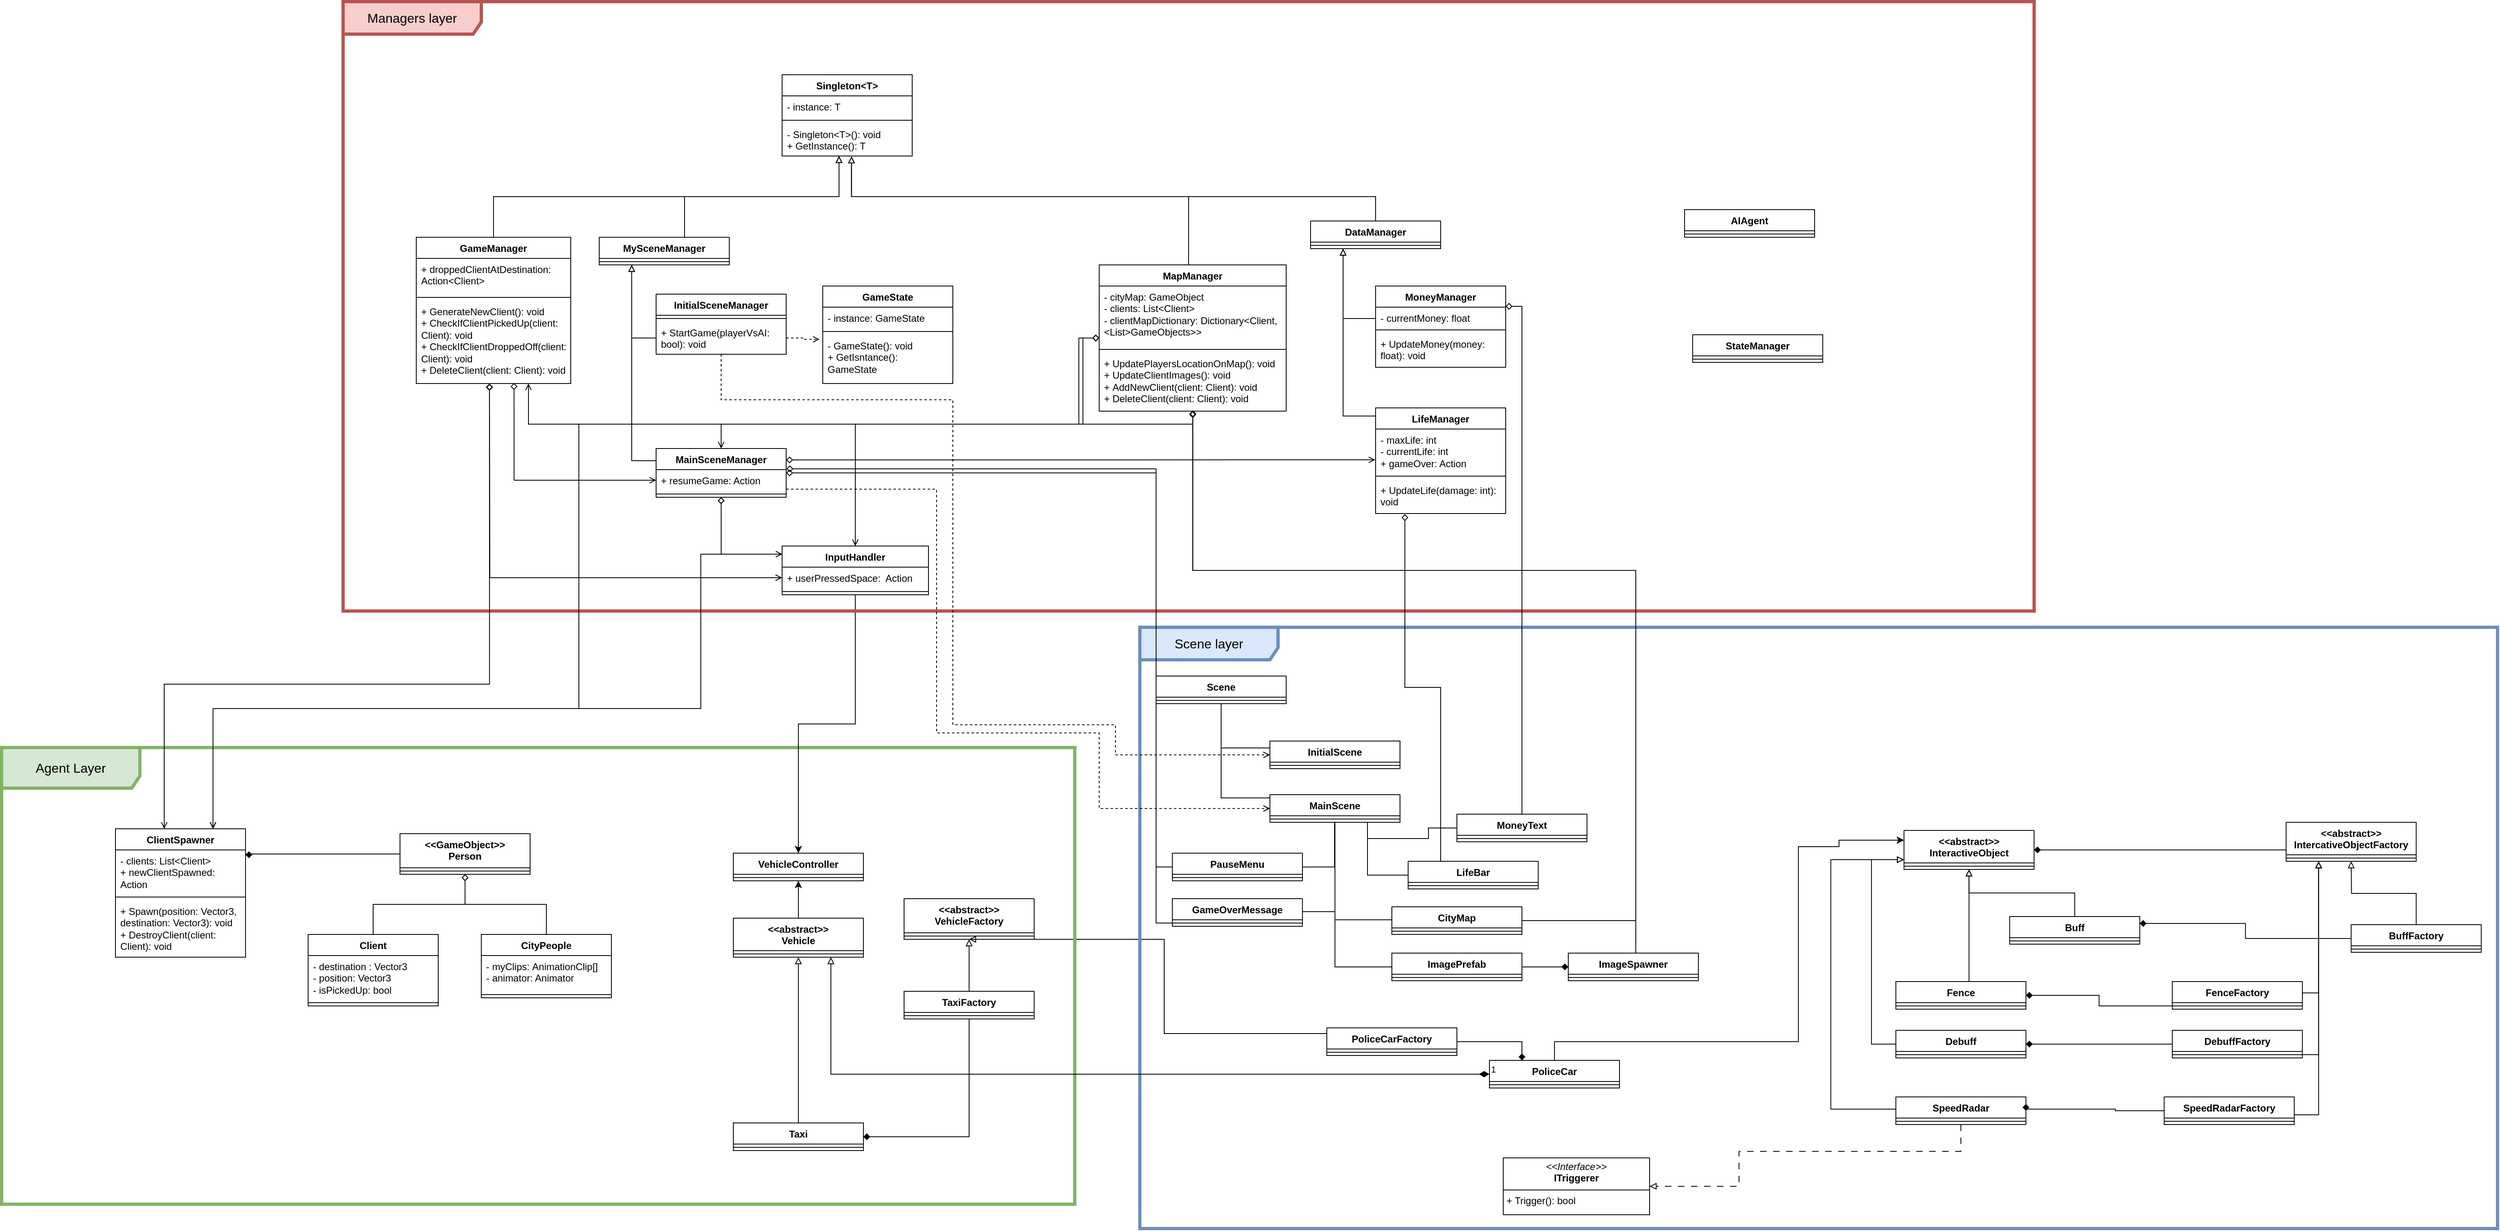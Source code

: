<mxfile version="26.0.5">
  <diagram name="Página-1" id="sX2INsLQYdRTUH52-1S9">
    <mxGraphModel dx="2802" dy="1869" grid="1" gridSize="10" guides="1" tooltips="1" connect="1" arrows="1" fold="1" page="1" pageScale="1" pageWidth="827" pageHeight="1169" math="0" shadow="0">
      <root>
        <mxCell id="0" />
        <mxCell id="1" parent="0" />
        <mxCell id="YER5WA7dIHrInvIyy_oo-10" style="edgeStyle=orthogonalEdgeStyle;rounded=0;orthogonalLoop=1;jettySize=auto;html=1;entryX=0.5;entryY=1;entryDx=0;entryDy=0;" parent="1" source="YER5WA7dIHrInvIyy_oo-1" target="YER5WA7dIHrInvIyy_oo-6" edge="1">
          <mxGeometry relative="1" as="geometry" />
        </mxCell>
        <mxCell id="YER5WA7dIHrInvIyy_oo-1" value="&lt;div&gt;&amp;lt;&amp;lt;abstract&amp;gt;&amp;gt;&lt;/div&gt;Vehicle" style="swimlane;fontStyle=1;align=center;verticalAlign=top;childLayout=stackLayout;horizontal=1;startSize=40;horizontalStack=0;resizeParent=1;resizeParentMax=0;resizeLast=0;collapsible=1;marginBottom=0;whiteSpace=wrap;html=1;" parent="1" vertex="1">
          <mxGeometry x="-370" y="168" width="160" height="48" as="geometry" />
        </mxCell>
        <mxCell id="YER5WA7dIHrInvIyy_oo-3" value="" style="line;strokeWidth=1;fillColor=none;align=left;verticalAlign=middle;spacingTop=-1;spacingLeft=3;spacingRight=3;rotatable=0;labelPosition=right;points=[];portConstraint=eastwest;strokeColor=inherit;" parent="YER5WA7dIHrInvIyy_oo-1" vertex="1">
          <mxGeometry y="40" width="160" height="8" as="geometry" />
        </mxCell>
        <mxCell id="YER5WA7dIHrInvIyy_oo-6" value="VehicleController" style="swimlane;fontStyle=1;align=center;verticalAlign=top;childLayout=stackLayout;horizontal=1;startSize=26;horizontalStack=0;resizeParent=1;resizeParentMax=0;resizeLast=0;collapsible=1;marginBottom=0;whiteSpace=wrap;html=1;" parent="1" vertex="1">
          <mxGeometry x="-370" y="88" width="160" height="34" as="geometry" />
        </mxCell>
        <mxCell id="YER5WA7dIHrInvIyy_oo-8" value="" style="line;strokeWidth=1;fillColor=none;align=left;verticalAlign=middle;spacingTop=-1;spacingLeft=3;spacingRight=3;rotatable=0;labelPosition=right;points=[];portConstraint=eastwest;strokeColor=inherit;" parent="YER5WA7dIHrInvIyy_oo-6" vertex="1">
          <mxGeometry y="26" width="160" height="8" as="geometry" />
        </mxCell>
        <mxCell id="YER5WA7dIHrInvIyy_oo-94" style="edgeStyle=orthogonalEdgeStyle;rounded=0;orthogonalLoop=1;jettySize=auto;html=1;entryX=0.5;entryY=1;entryDx=0;entryDy=0;endArrow=block;endFill=0;" parent="1" source="YER5WA7dIHrInvIyy_oo-11" target="YER5WA7dIHrInvIyy_oo-1" edge="1">
          <mxGeometry relative="1" as="geometry" />
        </mxCell>
        <mxCell id="YER5WA7dIHrInvIyy_oo-11" value="Taxi" style="swimlane;fontStyle=1;align=center;verticalAlign=top;childLayout=stackLayout;horizontal=1;startSize=26;horizontalStack=0;resizeParent=1;resizeParentMax=0;resizeLast=0;collapsible=1;marginBottom=0;whiteSpace=wrap;html=1;" parent="1" vertex="1">
          <mxGeometry x="-370" y="420" width="160" height="34" as="geometry" />
        </mxCell>
        <mxCell id="YER5WA7dIHrInvIyy_oo-12" value="" style="line;strokeWidth=1;fillColor=none;align=left;verticalAlign=middle;spacingTop=-1;spacingLeft=3;spacingRight=3;rotatable=0;labelPosition=right;points=[];portConstraint=eastwest;strokeColor=inherit;" parent="YER5WA7dIHrInvIyy_oo-11" vertex="1">
          <mxGeometry y="26" width="160" height="8" as="geometry" />
        </mxCell>
        <mxCell id="YER5WA7dIHrInvIyy_oo-29" style="edgeStyle=orthogonalEdgeStyle;rounded=0;orthogonalLoop=1;jettySize=auto;html=1;entryX=0;entryY=0.25;entryDx=0;entryDy=0;" parent="1" source="YER5WA7dIHrInvIyy_oo-13" target="YER5WA7dIHrInvIyy_oo-21" edge="1">
          <mxGeometry relative="1" as="geometry">
            <Array as="points">
              <mxPoint x="640" y="320" />
              <mxPoint x="940" y="320" />
              <mxPoint x="940" y="80" />
              <mxPoint x="990" y="80" />
              <mxPoint x="990" y="72" />
            </Array>
            <mxPoint x="847" y="64" as="targetPoint" />
          </mxGeometry>
        </mxCell>
        <mxCell id="YER5WA7dIHrInvIyy_oo-13" value="PoliceCar" style="swimlane;fontStyle=1;align=center;verticalAlign=top;childLayout=stackLayout;horizontal=1;startSize=26;horizontalStack=0;resizeParent=1;resizeParentMax=0;resizeLast=0;collapsible=1;marginBottom=0;whiteSpace=wrap;html=1;" parent="1" vertex="1">
          <mxGeometry x="560" y="343" width="160" height="34" as="geometry" />
        </mxCell>
        <mxCell id="YER5WA7dIHrInvIyy_oo-14" value="" style="line;strokeWidth=1;fillColor=none;align=left;verticalAlign=middle;spacingTop=-1;spacingLeft=3;spacingRight=3;rotatable=0;labelPosition=right;points=[];portConstraint=eastwest;strokeColor=inherit;" parent="YER5WA7dIHrInvIyy_oo-13" vertex="1">
          <mxGeometry y="26" width="160" height="8" as="geometry" />
        </mxCell>
        <mxCell id="YER5WA7dIHrInvIyy_oo-27" style="edgeStyle=orthogonalEdgeStyle;rounded=0;orthogonalLoop=1;jettySize=auto;html=1;entryX=0.5;entryY=1;entryDx=0;entryDy=0;endArrow=block;endFill=0;" parent="1" source="YER5WA7dIHrInvIyy_oo-17" target="YER5WA7dIHrInvIyy_oo-21" edge="1">
          <mxGeometry relative="1" as="geometry">
            <mxPoint x="979.91" y="200" as="targetPoint" />
            <Array as="points">
              <mxPoint x="1149.91" y="210" />
              <mxPoint x="1149.91" y="210" />
            </Array>
          </mxGeometry>
        </mxCell>
        <mxCell id="YER5WA7dIHrInvIyy_oo-17" value="Fence" style="swimlane;fontStyle=1;align=center;verticalAlign=top;childLayout=stackLayout;horizontal=1;startSize=26;horizontalStack=0;resizeParent=1;resizeParentMax=0;resizeLast=0;collapsible=1;marginBottom=0;whiteSpace=wrap;html=1;" parent="1" vertex="1">
          <mxGeometry x="1059.91" y="246" width="160" height="34" as="geometry" />
        </mxCell>
        <mxCell id="YER5WA7dIHrInvIyy_oo-18" value="" style="line;strokeWidth=1;fillColor=none;align=left;verticalAlign=middle;spacingTop=-1;spacingLeft=3;spacingRight=3;rotatable=0;labelPosition=right;points=[];portConstraint=eastwest;strokeColor=inherit;" parent="YER5WA7dIHrInvIyy_oo-17" vertex="1">
          <mxGeometry y="26" width="160" height="8" as="geometry" />
        </mxCell>
        <mxCell id="YER5WA7dIHrInvIyy_oo-28" style="edgeStyle=orthogonalEdgeStyle;rounded=0;orthogonalLoop=1;jettySize=auto;html=1;endArrow=block;endFill=0;entryX=0;entryY=0.75;entryDx=0;entryDy=0;" parent="1" source="YER5WA7dIHrInvIyy_oo-19" target="YER5WA7dIHrInvIyy_oo-21" edge="1">
          <mxGeometry relative="1" as="geometry">
            <mxPoint x="979.91" y="206" as="targetPoint" />
            <Array as="points">
              <mxPoint x="1029.91" y="323" />
              <mxPoint x="1029.91" y="96" />
            </Array>
          </mxGeometry>
        </mxCell>
        <mxCell id="YER5WA7dIHrInvIyy_oo-19" value="Debuff" style="swimlane;fontStyle=1;align=center;verticalAlign=top;childLayout=stackLayout;horizontal=1;startSize=26;horizontalStack=0;resizeParent=1;resizeParentMax=0;resizeLast=0;collapsible=1;marginBottom=0;whiteSpace=wrap;html=1;" parent="1" vertex="1">
          <mxGeometry x="1059.91" y="306" width="160" height="34" as="geometry" />
        </mxCell>
        <mxCell id="YER5WA7dIHrInvIyy_oo-20" value="" style="line;strokeWidth=1;fillColor=none;align=left;verticalAlign=middle;spacingTop=-1;spacingLeft=3;spacingRight=3;rotatable=0;labelPosition=right;points=[];portConstraint=eastwest;strokeColor=inherit;" parent="YER5WA7dIHrInvIyy_oo-19" vertex="1">
          <mxGeometry y="26" width="160" height="8" as="geometry" />
        </mxCell>
        <mxCell id="YER5WA7dIHrInvIyy_oo-21" value="&lt;div&gt;&amp;lt;&amp;lt;abstract&amp;gt;&amp;gt;&lt;/div&gt;InteractiveObject" style="swimlane;fontStyle=1;align=center;verticalAlign=top;childLayout=stackLayout;horizontal=1;startSize=40;horizontalStack=0;resizeParent=1;resizeParentMax=0;resizeLast=0;collapsible=1;marginBottom=0;whiteSpace=wrap;html=1;" parent="1" vertex="1">
          <mxGeometry x="1069.91" y="60" width="160" height="48" as="geometry" />
        </mxCell>
        <mxCell id="YER5WA7dIHrInvIyy_oo-22" value="" style="line;strokeWidth=1;fillColor=none;align=left;verticalAlign=middle;spacingTop=-1;spacingLeft=3;spacingRight=3;rotatable=0;labelPosition=right;points=[];portConstraint=eastwest;strokeColor=inherit;" parent="YER5WA7dIHrInvIyy_oo-21" vertex="1">
          <mxGeometry y="40" width="160" height="8" as="geometry" />
        </mxCell>
        <mxCell id="YER5WA7dIHrInvIyy_oo-26" style="edgeStyle=orthogonalEdgeStyle;rounded=0;orthogonalLoop=1;jettySize=auto;html=1;entryX=0.5;entryY=1;entryDx=0;entryDy=0;endArrow=block;endFill=0;" parent="1" source="YER5WA7dIHrInvIyy_oo-23" target="YER5WA7dIHrInvIyy_oo-21" edge="1">
          <mxGeometry relative="1" as="geometry" />
        </mxCell>
        <mxCell id="YER5WA7dIHrInvIyy_oo-23" value="Buff" style="swimlane;fontStyle=1;align=center;verticalAlign=top;childLayout=stackLayout;horizontal=1;startSize=26;horizontalStack=0;resizeParent=1;resizeParentMax=0;resizeLast=0;collapsible=1;marginBottom=0;whiteSpace=wrap;html=1;" parent="1" vertex="1">
          <mxGeometry x="1199.91" y="166" width="160" height="34" as="geometry" />
        </mxCell>
        <mxCell id="YER5WA7dIHrInvIyy_oo-24" value="" style="line;strokeWidth=1;fillColor=none;align=left;verticalAlign=middle;spacingTop=-1;spacingLeft=3;spacingRight=3;rotatable=0;labelPosition=right;points=[];portConstraint=eastwest;strokeColor=inherit;" parent="YER5WA7dIHrInvIyy_oo-23" vertex="1">
          <mxGeometry y="26" width="160" height="8" as="geometry" />
        </mxCell>
        <mxCell id="YER5WA7dIHrInvIyy_oo-34" style="edgeStyle=orthogonalEdgeStyle;rounded=0;orthogonalLoop=1;jettySize=auto;html=1;entryX=0;entryY=0.75;entryDx=0;entryDy=0;endArrow=block;endFill=0;" parent="1" source="YER5WA7dIHrInvIyy_oo-32" target="YER5WA7dIHrInvIyy_oo-21" edge="1">
          <mxGeometry relative="1" as="geometry">
            <Array as="points">
              <mxPoint x="979.91" y="403" />
              <mxPoint x="979.91" y="96" />
            </Array>
            <mxPoint x="979.91" y="200" as="targetPoint" />
          </mxGeometry>
        </mxCell>
        <mxCell id="YER5WA7dIHrInvIyy_oo-166" style="edgeStyle=orthogonalEdgeStyle;rounded=0;orthogonalLoop=1;jettySize=auto;html=1;entryX=1;entryY=0.5;entryDx=0;entryDy=0;endArrow=block;endFill=0;dashed=1;dashPattern=8 8;" parent="1" source="YER5WA7dIHrInvIyy_oo-32" target="YER5WA7dIHrInvIyy_oo-165" edge="1">
          <mxGeometry relative="1" as="geometry">
            <Array as="points">
              <mxPoint x="867" y="455" />
            </Array>
          </mxGeometry>
        </mxCell>
        <mxCell id="YER5WA7dIHrInvIyy_oo-32" value="SpeedRadar" style="swimlane;fontStyle=1;align=center;verticalAlign=top;childLayout=stackLayout;horizontal=1;startSize=26;horizontalStack=0;resizeParent=1;resizeParentMax=0;resizeLast=0;collapsible=1;marginBottom=0;whiteSpace=wrap;html=1;" parent="1" vertex="1">
          <mxGeometry x="1059.91" y="388" width="160" height="34" as="geometry" />
        </mxCell>
        <mxCell id="YER5WA7dIHrInvIyy_oo-33" value="" style="line;strokeWidth=1;fillColor=none;align=left;verticalAlign=middle;spacingTop=-1;spacingLeft=3;spacingRight=3;rotatable=0;labelPosition=right;points=[];portConstraint=eastwest;strokeColor=inherit;" parent="YER5WA7dIHrInvIyy_oo-32" vertex="1">
          <mxGeometry y="26" width="160" height="8" as="geometry" />
        </mxCell>
        <mxCell id="YER5WA7dIHrInvIyy_oo-39" value="&lt;div&gt;&amp;lt;&amp;lt;abstract&amp;gt;&amp;gt;&lt;/div&gt;IntercativeObjectFactory" style="swimlane;fontStyle=1;align=center;verticalAlign=top;childLayout=stackLayout;horizontal=1;startSize=40;horizontalStack=0;resizeParent=1;resizeParentMax=0;resizeLast=0;collapsible=1;marginBottom=0;whiteSpace=wrap;html=1;" parent="1" vertex="1">
          <mxGeometry x="1539.91" y="50" width="160" height="48" as="geometry" />
        </mxCell>
        <mxCell id="YER5WA7dIHrInvIyy_oo-40" value="" style="line;strokeWidth=1;fillColor=none;align=left;verticalAlign=middle;spacingTop=-1;spacingLeft=3;spacingRight=3;rotatable=0;labelPosition=right;points=[];portConstraint=eastwest;strokeColor=inherit;" parent="YER5WA7dIHrInvIyy_oo-39" vertex="1">
          <mxGeometry y="40" width="160" height="8" as="geometry" />
        </mxCell>
        <mxCell id="YER5WA7dIHrInvIyy_oo-57" style="edgeStyle=orthogonalEdgeStyle;rounded=0;orthogonalLoop=1;jettySize=auto;html=1;entryX=0.25;entryY=1;entryDx=0;entryDy=0;endArrow=block;endFill=0;" parent="1" source="YER5WA7dIHrInvIyy_oo-45" target="YER5WA7dIHrInvIyy_oo-39" edge="1">
          <mxGeometry relative="1" as="geometry">
            <Array as="points">
              <mxPoint x="1579.91" y="260" />
            </Array>
            <mxPoint x="1459.91" y="244" as="targetPoint" />
          </mxGeometry>
        </mxCell>
        <mxCell id="YER5WA7dIHrInvIyy_oo-45" value="FenceFactory" style="swimlane;fontStyle=1;align=center;verticalAlign=top;childLayout=stackLayout;horizontal=1;startSize=26;horizontalStack=0;resizeParent=1;resizeParentMax=0;resizeLast=0;collapsible=1;marginBottom=0;whiteSpace=wrap;html=1;" parent="1" vertex="1">
          <mxGeometry x="1399.91" y="246" width="160" height="34" as="geometry" />
        </mxCell>
        <mxCell id="YER5WA7dIHrInvIyy_oo-46" value="" style="line;strokeWidth=1;fillColor=none;align=left;verticalAlign=middle;spacingTop=-1;spacingLeft=3;spacingRight=3;rotatable=0;labelPosition=right;points=[];portConstraint=eastwest;strokeColor=inherit;" parent="YER5WA7dIHrInvIyy_oo-45" vertex="1">
          <mxGeometry y="26" width="160" height="8" as="geometry" />
        </mxCell>
        <mxCell id="YER5WA7dIHrInvIyy_oo-65" style="edgeStyle=orthogonalEdgeStyle;rounded=0;orthogonalLoop=1;jettySize=auto;html=1;entryX=1;entryY=0.5;entryDx=0;entryDy=0;endArrow=diamond;endFill=1;" parent="1" source="YER5WA7dIHrInvIyy_oo-48" target="YER5WA7dIHrInvIyy_oo-19" edge="1">
          <mxGeometry relative="1" as="geometry" />
        </mxCell>
        <mxCell id="YER5WA7dIHrInvIyy_oo-48" value="DebuffFactory" style="swimlane;fontStyle=1;align=center;verticalAlign=top;childLayout=stackLayout;horizontal=1;startSize=26;horizontalStack=0;resizeParent=1;resizeParentMax=0;resizeLast=0;collapsible=1;marginBottom=0;whiteSpace=wrap;html=1;" parent="1" vertex="1">
          <mxGeometry x="1399.91" y="306" width="160" height="34" as="geometry" />
        </mxCell>
        <mxCell id="YER5WA7dIHrInvIyy_oo-49" value="" style="line;strokeWidth=1;fillColor=none;align=left;verticalAlign=middle;spacingTop=-1;spacingLeft=3;spacingRight=3;rotatable=0;labelPosition=right;points=[];portConstraint=eastwest;strokeColor=inherit;" parent="YER5WA7dIHrInvIyy_oo-48" vertex="1">
          <mxGeometry y="26" width="160" height="8" as="geometry" />
        </mxCell>
        <mxCell id="YER5WA7dIHrInvIyy_oo-50" style="edgeStyle=orthogonalEdgeStyle;rounded=0;orthogonalLoop=1;jettySize=auto;html=1;endArrow=block;endFill=0;" parent="1" source="YER5WA7dIHrInvIyy_oo-51" edge="1">
          <mxGeometry relative="1" as="geometry">
            <mxPoint x="1619.91" y="98" as="targetPoint" />
          </mxGeometry>
        </mxCell>
        <mxCell id="YER5WA7dIHrInvIyy_oo-67" style="edgeStyle=orthogonalEdgeStyle;rounded=0;orthogonalLoop=1;jettySize=auto;html=1;entryX=1;entryY=0.25;entryDx=0;entryDy=0;endArrow=diamond;endFill=1;" parent="1" source="YER5WA7dIHrInvIyy_oo-51" target="YER5WA7dIHrInvIyy_oo-23" edge="1">
          <mxGeometry relative="1" as="geometry" />
        </mxCell>
        <mxCell id="YER5WA7dIHrInvIyy_oo-51" value="BuffFactory" style="swimlane;fontStyle=1;align=center;verticalAlign=top;childLayout=stackLayout;horizontal=1;startSize=26;horizontalStack=0;resizeParent=1;resizeParentMax=0;resizeLast=0;collapsible=1;marginBottom=0;whiteSpace=wrap;html=1;" parent="1" vertex="1">
          <mxGeometry x="1619.91" y="176" width="160" height="34" as="geometry" />
        </mxCell>
        <mxCell id="YER5WA7dIHrInvIyy_oo-52" value="" style="line;strokeWidth=1;fillColor=none;align=left;verticalAlign=middle;spacingTop=-1;spacingLeft=3;spacingRight=3;rotatable=0;labelPosition=right;points=[];portConstraint=eastwest;strokeColor=inherit;" parent="YER5WA7dIHrInvIyy_oo-51" vertex="1">
          <mxGeometry y="26" width="160" height="8" as="geometry" />
        </mxCell>
        <mxCell id="YER5WA7dIHrInvIyy_oo-59" style="edgeStyle=orthogonalEdgeStyle;rounded=0;orthogonalLoop=1;jettySize=auto;html=1;endArrow=block;endFill=0;entryX=0.25;entryY=1;entryDx=0;entryDy=0;" parent="1" source="YER5WA7dIHrInvIyy_oo-54" target="YER5WA7dIHrInvIyy_oo-39" edge="1">
          <mxGeometry relative="1" as="geometry">
            <mxPoint x="1459.91" y="244" as="targetPoint" />
            <Array as="points">
              <mxPoint x="1579.91" y="410" />
            </Array>
          </mxGeometry>
        </mxCell>
        <mxCell id="YER5WA7dIHrInvIyy_oo-66" style="edgeStyle=orthogonalEdgeStyle;rounded=0;orthogonalLoop=1;jettySize=auto;html=1;entryX=1;entryY=0.5;entryDx=0;entryDy=0;endArrow=diamond;endFill=1;" parent="1" source="YER5WA7dIHrInvIyy_oo-54" target="YER5WA7dIHrInvIyy_oo-32" edge="1">
          <mxGeometry relative="1" as="geometry">
            <Array as="points">
              <mxPoint x="1329.91" y="405" />
              <mxPoint x="1329.91" y="403" />
              <mxPoint x="1219.91" y="403" />
            </Array>
          </mxGeometry>
        </mxCell>
        <mxCell id="YER5WA7dIHrInvIyy_oo-54" value="SpeedRadarFactory" style="swimlane;fontStyle=1;align=center;verticalAlign=top;childLayout=stackLayout;horizontal=1;startSize=26;horizontalStack=0;resizeParent=1;resizeParentMax=0;resizeLast=0;collapsible=1;marginBottom=0;whiteSpace=wrap;html=1;" parent="1" vertex="1">
          <mxGeometry x="1389.91" y="388" width="160" height="34" as="geometry" />
        </mxCell>
        <mxCell id="YER5WA7dIHrInvIyy_oo-55" value="" style="line;strokeWidth=1;fillColor=none;align=left;verticalAlign=middle;spacingTop=-1;spacingLeft=3;spacingRight=3;rotatable=0;labelPosition=right;points=[];portConstraint=eastwest;strokeColor=inherit;" parent="YER5WA7dIHrInvIyy_oo-54" vertex="1">
          <mxGeometry y="26" width="160" height="8" as="geometry" />
        </mxCell>
        <mxCell id="YER5WA7dIHrInvIyy_oo-58" style="edgeStyle=orthogonalEdgeStyle;rounded=0;orthogonalLoop=1;jettySize=auto;html=1;entryX=0.25;entryY=1;entryDx=0;entryDy=0;endArrow=block;endFill=0;" parent="1" source="YER5WA7dIHrInvIyy_oo-49" target="YER5WA7dIHrInvIyy_oo-39" edge="1">
          <mxGeometry relative="1" as="geometry">
            <mxPoint x="1459.91" y="244" as="targetPoint" />
          </mxGeometry>
        </mxCell>
        <mxCell id="cd9szdN0bI_jMPSoA16H-6" style="edgeStyle=orthogonalEdgeStyle;rounded=0;orthogonalLoop=1;jettySize=auto;html=1;entryX=0.5;entryY=1;entryDx=0;entryDy=0;endArrow=block;endFill=0;" parent="1" source="YER5WA7dIHrInvIyy_oo-61" target="cd9szdN0bI_jMPSoA16H-1" edge="1">
          <mxGeometry relative="1" as="geometry">
            <Array as="points">
              <mxPoint x="160" y="310" />
              <mxPoint x="160" y="194" />
            </Array>
          </mxGeometry>
        </mxCell>
        <mxCell id="cd9szdN0bI_jMPSoA16H-8" style="edgeStyle=orthogonalEdgeStyle;rounded=0;orthogonalLoop=1;jettySize=auto;html=1;exitX=1;exitY=0.5;exitDx=0;exitDy=0;entryX=0.25;entryY=0;entryDx=0;entryDy=0;endArrow=diamond;endFill=1;" parent="1" source="YER5WA7dIHrInvIyy_oo-61" target="YER5WA7dIHrInvIyy_oo-13" edge="1">
          <mxGeometry relative="1" as="geometry" />
        </mxCell>
        <mxCell id="YER5WA7dIHrInvIyy_oo-61" value="PoliceCarFactory" style="swimlane;fontStyle=1;align=center;verticalAlign=top;childLayout=stackLayout;horizontal=1;startSize=26;horizontalStack=0;resizeParent=1;resizeParentMax=0;resizeLast=0;collapsible=1;marginBottom=0;whiteSpace=wrap;html=1;" parent="1" vertex="1">
          <mxGeometry x="360" y="303" width="160" height="34" as="geometry" />
        </mxCell>
        <mxCell id="YER5WA7dIHrInvIyy_oo-62" value="" style="line;strokeWidth=1;fillColor=none;align=left;verticalAlign=middle;spacingTop=-1;spacingLeft=3;spacingRight=3;rotatable=0;labelPosition=right;points=[];portConstraint=eastwest;strokeColor=inherit;" parent="YER5WA7dIHrInvIyy_oo-61" vertex="1">
          <mxGeometry y="26" width="160" height="8" as="geometry" />
        </mxCell>
        <mxCell id="YER5WA7dIHrInvIyy_oo-64" style="edgeStyle=orthogonalEdgeStyle;rounded=0;orthogonalLoop=1;jettySize=auto;html=1;entryX=1;entryY=0.5;entryDx=0;entryDy=0;endArrow=diamond;endFill=1;" parent="1" source="YER5WA7dIHrInvIyy_oo-46" target="YER5WA7dIHrInvIyy_oo-17" edge="1">
          <mxGeometry relative="1" as="geometry" />
        </mxCell>
        <mxCell id="YER5WA7dIHrInvIyy_oo-68" style="edgeStyle=orthogonalEdgeStyle;rounded=0;orthogonalLoop=1;jettySize=auto;html=1;entryX=1;entryY=0.5;entryDx=0;entryDy=0;endArrow=diamond;endFill=1;exitX=0;exitY=0.75;exitDx=0;exitDy=0;" parent="1" source="YER5WA7dIHrInvIyy_oo-39" target="YER5WA7dIHrInvIyy_oo-21" edge="1">
          <mxGeometry relative="1" as="geometry">
            <Array as="points">
              <mxPoint x="1539.91" y="84" />
            </Array>
          </mxGeometry>
        </mxCell>
        <mxCell id="YER5WA7dIHrInvIyy_oo-69" value="Scene" style="swimlane;fontStyle=1;align=center;verticalAlign=top;childLayout=stackLayout;horizontal=1;startSize=26;horizontalStack=0;resizeParent=1;resizeParentMax=0;resizeLast=0;collapsible=1;marginBottom=0;whiteSpace=wrap;html=1;" parent="1" vertex="1">
          <mxGeometry x="150" y="-130" width="160" height="34" as="geometry" />
        </mxCell>
        <mxCell id="YER5WA7dIHrInvIyy_oo-70" value="" style="line;strokeWidth=1;fillColor=none;align=left;verticalAlign=middle;spacingTop=-1;spacingLeft=3;spacingRight=3;rotatable=0;labelPosition=right;points=[];portConstraint=eastwest;strokeColor=inherit;" parent="YER5WA7dIHrInvIyy_oo-69" vertex="1">
          <mxGeometry y="26" width="160" height="8" as="geometry" />
        </mxCell>
        <mxCell id="YER5WA7dIHrInvIyy_oo-71" style="edgeStyle=orthogonalEdgeStyle;rounded=0;orthogonalLoop=1;jettySize=auto;html=1;entryX=0.5;entryY=1;entryDx=0;entryDy=0;endArrow=diamond;endFill=0;exitX=0.5;exitY=0;exitDx=0;exitDy=0;" parent="1" source="xCIpcoyI3ffPy4QOX7Ve-13" target="YER5WA7dIHrInvIyy_oo-74" edge="1">
          <mxGeometry relative="1" as="geometry">
            <mxPoint x="-809.957" y="188" as="sourcePoint" />
          </mxGeometry>
        </mxCell>
        <mxCell id="YER5WA7dIHrInvIyy_oo-74" value="&lt;div&gt;&amp;lt;&amp;lt;GameObject&amp;gt;&amp;gt;&lt;/div&gt;Person" style="swimlane;fontStyle=1;align=center;verticalAlign=top;childLayout=stackLayout;horizontal=1;startSize=42;horizontalStack=0;resizeParent=1;resizeParentMax=0;resizeLast=0;collapsible=1;marginBottom=0;whiteSpace=wrap;html=1;" parent="1" vertex="1">
          <mxGeometry x="-780" y="64" width="160" height="50" as="geometry">
            <mxRectangle x="-390" y="40" width="130" height="30" as="alternateBounds" />
          </mxGeometry>
        </mxCell>
        <mxCell id="YER5WA7dIHrInvIyy_oo-75" value="" style="line;strokeWidth=1;fillColor=none;align=left;verticalAlign=middle;spacingTop=-1;spacingLeft=3;spacingRight=3;rotatable=0;labelPosition=right;points=[];portConstraint=eastwest;strokeColor=inherit;" parent="YER5WA7dIHrInvIyy_oo-74" vertex="1">
          <mxGeometry y="42" width="160" height="8" as="geometry" />
        </mxCell>
        <mxCell id="YER5WA7dIHrInvIyy_oo-98" value="&lt;font style=&quot;font-size: 16px;&quot;&gt;Scene layer&lt;/font&gt;" style="shape=umlFrame;whiteSpace=wrap;html=1;pointerEvents=0;width=170;height=40;fillColor=#dae8fc;strokeColor=#6c8ebf;strokeWidth=4;" parent="1" vertex="1">
          <mxGeometry x="130" y="-190" width="1670" height="740" as="geometry" />
        </mxCell>
        <mxCell id="YER5WA7dIHrInvIyy_oo-99" value="&lt;font style=&quot;font-size: 16px;&quot;&gt;Agent Layer&lt;/font&gt;" style="shape=umlFrame;whiteSpace=wrap;html=1;pointerEvents=0;width=170;height=50;fillColor=#d5e8d4;strokeColor=#82b366;strokeWidth=4;" parent="1" vertex="1">
          <mxGeometry x="-1270" y="-42" width="1320" height="562" as="geometry" />
        </mxCell>
        <mxCell id="YER5WA7dIHrInvIyy_oo-108" value="StateManager" style="swimlane;fontStyle=1;align=center;verticalAlign=top;childLayout=stackLayout;horizontal=1;startSize=26;horizontalStack=0;resizeParent=1;resizeParentMax=0;resizeLast=0;collapsible=1;marginBottom=0;whiteSpace=wrap;html=1;" parent="1" vertex="1">
          <mxGeometry x="810" y="-550" width="160" height="34" as="geometry" />
        </mxCell>
        <mxCell id="YER5WA7dIHrInvIyy_oo-109" value="" style="line;strokeWidth=1;fillColor=none;align=left;verticalAlign=middle;spacingTop=-1;spacingLeft=3;spacingRight=3;rotatable=0;labelPosition=right;points=[];portConstraint=eastwest;strokeColor=inherit;" parent="YER5WA7dIHrInvIyy_oo-108" vertex="1">
          <mxGeometry y="26" width="160" height="8" as="geometry" />
        </mxCell>
        <mxCell id="YER5WA7dIHrInvIyy_oo-113" value="DataManager" style="swimlane;fontStyle=1;align=center;verticalAlign=top;childLayout=stackLayout;horizontal=1;startSize=26;horizontalStack=0;resizeParent=1;resizeParentMax=0;resizeLast=0;collapsible=1;marginBottom=0;whiteSpace=wrap;html=1;" parent="1" vertex="1">
          <mxGeometry x="340" y="-690" width="160" height="34" as="geometry" />
        </mxCell>
        <mxCell id="YER5WA7dIHrInvIyy_oo-114" value="" style="line;strokeWidth=1;fillColor=none;align=left;verticalAlign=middle;spacingTop=-1;spacingLeft=3;spacingRight=3;rotatable=0;labelPosition=right;points=[];portConstraint=eastwest;strokeColor=inherit;" parent="YER5WA7dIHrInvIyy_oo-113" vertex="1">
          <mxGeometry y="26" width="160" height="8" as="geometry" />
        </mxCell>
        <mxCell id="xCIpcoyI3ffPy4QOX7Ve-84" style="edgeStyle=orthogonalEdgeStyle;rounded=0;orthogonalLoop=1;jettySize=auto;html=1;entryX=0.5;entryY=0;entryDx=0;entryDy=0;exitX=0.5;exitY=1;exitDx=0;exitDy=0;" parent="1" source="xCIpcoyI3ffPy4QOX7Ve-94" target="YER5WA7dIHrInvIyy_oo-6" edge="1">
          <mxGeometry relative="1" as="geometry">
            <mxPoint x="-220.0" y="-226" as="sourcePoint" />
          </mxGeometry>
        </mxCell>
        <mxCell id="YER5WA7dIHrInvIyy_oo-126" value="AIAgent" style="swimlane;fontStyle=1;align=center;verticalAlign=top;childLayout=stackLayout;horizontal=1;startSize=26;horizontalStack=0;resizeParent=1;resizeParentMax=0;resizeLast=0;collapsible=1;marginBottom=0;whiteSpace=wrap;html=1;" parent="1" vertex="1">
          <mxGeometry x="800" y="-704" width="160" height="34" as="geometry" />
        </mxCell>
        <mxCell id="YER5WA7dIHrInvIyy_oo-127" value="" style="line;strokeWidth=1;fillColor=none;align=left;verticalAlign=middle;spacingTop=-1;spacingLeft=3;spacingRight=3;rotatable=0;labelPosition=right;points=[];portConstraint=eastwest;strokeColor=inherit;" parent="YER5WA7dIHrInvIyy_oo-126" vertex="1">
          <mxGeometry y="26" width="160" height="8" as="geometry" />
        </mxCell>
        <mxCell id="YER5WA7dIHrInvIyy_oo-128" value="&lt;font style=&quot;font-size: 16px;&quot;&gt;Managers layer&lt;/font&gt;" style="shape=umlFrame;whiteSpace=wrap;html=1;pointerEvents=0;width=170;height=40;fillColor=#f8cecc;strokeColor=#b85450;strokeWidth=4;" parent="1" vertex="1">
          <mxGeometry x="-850" y="-960" width="2080" height="750" as="geometry" />
        </mxCell>
        <mxCell id="YER5WA7dIHrInvIyy_oo-165" value="&lt;p style=&quot;margin:0px;margin-top:4px;text-align:center;&quot;&gt;&lt;i&gt;&amp;lt;&amp;lt;Interface&amp;gt;&amp;gt;&lt;/i&gt;&lt;br&gt;&lt;b&gt;ITriggerer&lt;/b&gt;&lt;/p&gt;&lt;hr size=&quot;1&quot; style=&quot;border-style:solid;&quot;&gt;&lt;p style=&quot;margin:0px;margin-left:4px;&quot;&gt;+ Trigger(): bool&lt;br&gt;&lt;/p&gt;" style="verticalAlign=top;align=left;overflow=fill;html=1;whiteSpace=wrap;" parent="1" vertex="1">
          <mxGeometry x="577" y="463" width="180" height="70" as="geometry" />
        </mxCell>
        <mxCell id="cd9szdN0bI_jMPSoA16H-1" value="&lt;div&gt;&amp;lt;&amp;lt;abstract&amp;gt;&amp;gt;&lt;/div&gt;VehicleFactory" style="swimlane;fontStyle=1;align=center;verticalAlign=top;childLayout=stackLayout;horizontal=1;startSize=42;horizontalStack=0;resizeParent=1;resizeParentMax=0;resizeLast=0;collapsible=1;marginBottom=0;whiteSpace=wrap;html=1;" parent="1" vertex="1">
          <mxGeometry x="-160" y="144" width="160" height="50" as="geometry" />
        </mxCell>
        <mxCell id="cd9szdN0bI_jMPSoA16H-2" value="" style="line;strokeWidth=1;fillColor=none;align=left;verticalAlign=middle;spacingTop=-1;spacingLeft=3;spacingRight=3;rotatable=0;labelPosition=right;points=[];portConstraint=eastwest;strokeColor=inherit;" parent="cd9szdN0bI_jMPSoA16H-1" vertex="1">
          <mxGeometry y="42" width="160" height="8" as="geometry" />
        </mxCell>
        <mxCell id="cd9szdN0bI_jMPSoA16H-5" style="edgeStyle=orthogonalEdgeStyle;rounded=0;orthogonalLoop=1;jettySize=auto;html=1;entryX=0.5;entryY=1;entryDx=0;entryDy=0;endArrow=block;endFill=0;" parent="1" source="cd9szdN0bI_jMPSoA16H-3" target="cd9szdN0bI_jMPSoA16H-1" edge="1">
          <mxGeometry relative="1" as="geometry" />
        </mxCell>
        <mxCell id="cd9szdN0bI_jMPSoA16H-7" style="edgeStyle=orthogonalEdgeStyle;rounded=0;orthogonalLoop=1;jettySize=auto;html=1;exitX=0.5;exitY=1;exitDx=0;exitDy=0;entryX=1;entryY=0.5;entryDx=0;entryDy=0;endArrow=diamond;endFill=1;" parent="1" source="cd9szdN0bI_jMPSoA16H-3" target="YER5WA7dIHrInvIyy_oo-11" edge="1">
          <mxGeometry relative="1" as="geometry" />
        </mxCell>
        <mxCell id="cd9szdN0bI_jMPSoA16H-3" value="TaxiFactory" style="swimlane;fontStyle=1;align=center;verticalAlign=top;childLayout=stackLayout;horizontal=1;startSize=26;horizontalStack=0;resizeParent=1;resizeParentMax=0;resizeLast=0;collapsible=1;marginBottom=0;whiteSpace=wrap;html=1;" parent="1" vertex="1">
          <mxGeometry x="-160" y="258" width="160" height="34" as="geometry" />
        </mxCell>
        <mxCell id="cd9szdN0bI_jMPSoA16H-4" value="" style="line;strokeWidth=1;fillColor=none;align=left;verticalAlign=middle;spacingTop=-1;spacingLeft=3;spacingRight=3;rotatable=0;labelPosition=right;points=[];portConstraint=eastwest;strokeColor=inherit;" parent="cd9szdN0bI_jMPSoA16H-3" vertex="1">
          <mxGeometry y="26" width="160" height="8" as="geometry" />
        </mxCell>
        <mxCell id="cd9szdN0bI_jMPSoA16H-9" value="1" style="endArrow=block;html=1;endSize=6;startArrow=diamondThin;startSize=10;startFill=1;edgeStyle=orthogonalEdgeStyle;align=left;verticalAlign=bottom;rounded=0;exitX=0;exitY=0.5;exitDx=0;exitDy=0;entryX=0.75;entryY=1;entryDx=0;entryDy=0;endFill=0;" parent="1" source="YER5WA7dIHrInvIyy_oo-13" target="YER5WA7dIHrInvIyy_oo-1" edge="1">
          <mxGeometry x="-1" y="3" relative="1" as="geometry">
            <mxPoint x="360" y="300" as="sourcePoint" />
            <mxPoint x="520" y="300" as="targetPoint" />
          </mxGeometry>
        </mxCell>
        <mxCell id="cd9szdN0bI_jMPSoA16H-22" style="edgeStyle=orthogonalEdgeStyle;rounded=0;orthogonalLoop=1;jettySize=auto;html=1;exitX=0;exitY=0.25;exitDx=0;exitDy=0;entryX=0.5;entryY=1;entryDx=0;entryDy=0;endArrow=none;endFill=0;" parent="1" source="cd9szdN0bI_jMPSoA16H-14" target="YER5WA7dIHrInvIyy_oo-69" edge="1">
          <mxGeometry relative="1" as="geometry">
            <Array as="points">
              <mxPoint x="230" y="-41" />
            </Array>
          </mxGeometry>
        </mxCell>
        <mxCell id="cd9szdN0bI_jMPSoA16H-14" value="InitialScene" style="swimlane;fontStyle=1;align=center;verticalAlign=top;childLayout=stackLayout;horizontal=1;startSize=26;horizontalStack=0;resizeParent=1;resizeParentMax=0;resizeLast=0;collapsible=1;marginBottom=0;whiteSpace=wrap;html=1;" parent="1" vertex="1">
          <mxGeometry x="290" y="-50" width="160" height="34" as="geometry" />
        </mxCell>
        <mxCell id="cd9szdN0bI_jMPSoA16H-15" value="" style="line;strokeWidth=1;fillColor=none;align=left;verticalAlign=middle;spacingTop=-1;spacingLeft=3;spacingRight=3;rotatable=0;labelPosition=right;points=[];portConstraint=eastwest;strokeColor=inherit;" parent="cd9szdN0bI_jMPSoA16H-14" vertex="1">
          <mxGeometry y="26" width="160" height="8" as="geometry" />
        </mxCell>
        <mxCell id="cd9szdN0bI_jMPSoA16H-24" style="edgeStyle=orthogonalEdgeStyle;rounded=0;orthogonalLoop=1;jettySize=auto;html=1;entryX=0.5;entryY=1;entryDx=0;entryDy=0;endArrow=none;endFill=0;exitX=0;exitY=0.25;exitDx=0;exitDy=0;" parent="1" source="cd9szdN0bI_jMPSoA16H-16" target="YER5WA7dIHrInvIyy_oo-69" edge="1">
          <mxGeometry relative="1" as="geometry">
            <Array as="points">
              <mxPoint x="290" y="20" />
              <mxPoint x="230" y="20" />
            </Array>
          </mxGeometry>
        </mxCell>
        <mxCell id="cd9szdN0bI_jMPSoA16H-16" value="MainScene" style="swimlane;fontStyle=1;align=center;verticalAlign=top;childLayout=stackLayout;horizontal=1;startSize=26;horizontalStack=0;resizeParent=1;resizeParentMax=0;resizeLast=0;collapsible=1;marginBottom=0;whiteSpace=wrap;html=1;" parent="1" vertex="1">
          <mxGeometry x="290" y="16" width="160" height="34" as="geometry" />
        </mxCell>
        <mxCell id="cd9szdN0bI_jMPSoA16H-17" value="" style="line;strokeWidth=1;fillColor=none;align=left;verticalAlign=middle;spacingTop=-1;spacingLeft=3;spacingRight=3;rotatable=0;labelPosition=right;points=[];portConstraint=eastwest;strokeColor=inherit;" parent="cd9szdN0bI_jMPSoA16H-16" vertex="1">
          <mxGeometry y="26" width="160" height="8" as="geometry" />
        </mxCell>
        <mxCell id="xCIpcoyI3ffPy4QOX7Ve-16" style="edgeStyle=orthogonalEdgeStyle;rounded=0;orthogonalLoop=1;jettySize=auto;html=1;entryX=0;entryY=0.5;entryDx=0;entryDy=0;endArrow=none;endFill=0;startArrow=diamond;startFill=1;" parent="1" target="YER5WA7dIHrInvIyy_oo-74" edge="1">
          <mxGeometry relative="1" as="geometry">
            <mxPoint x="-970" y="90" as="sourcePoint" />
            <Array as="points">
              <mxPoint x="-969" y="89" />
            </Array>
          </mxGeometry>
        </mxCell>
        <mxCell id="xCIpcoyI3ffPy4QOX7Ve-3" style="edgeStyle=orthogonalEdgeStyle;rounded=0;orthogonalLoop=1;jettySize=auto;html=1;entryX=0.5;entryY=1;entryDx=0;entryDy=0;endArrow=diamond;endFill=0;exitX=0.5;exitY=0;exitDx=0;exitDy=0;" parent="1" source="xCIpcoyI3ffPy4QOX7Ve-6" target="YER5WA7dIHrInvIyy_oo-74" edge="1">
          <mxGeometry relative="1" as="geometry">
            <mxPoint x="-600" y="188" as="sourcePoint" />
            <mxPoint x="-690" y="124" as="targetPoint" />
          </mxGeometry>
        </mxCell>
        <mxCell id="xCIpcoyI3ffPy4QOX7Ve-6" value="CityPeople" style="swimlane;fontStyle=1;align=center;verticalAlign=top;childLayout=stackLayout;horizontal=1;startSize=26;horizontalStack=0;resizeParent=1;resizeParentMax=0;resizeLast=0;collapsible=1;marginBottom=0;whiteSpace=wrap;html=1;" parent="1" vertex="1">
          <mxGeometry x="-680" y="188" width="160" height="78" as="geometry" />
        </mxCell>
        <mxCell id="xCIpcoyI3ffPy4QOX7Ve-7" value="- myClips:&amp;nbsp;&lt;span style=&quot;background-color: transparent;&quot;&gt;AnimationClip[]&lt;/span&gt;&lt;div&gt;&lt;span style=&quot;background-color: transparent; color: light-dark(rgb(0, 0, 0), rgb(255, 255, 255));&quot;&gt;- animator: Animator&lt;/span&gt;&lt;/div&gt;" style="text;strokeColor=none;fillColor=none;align=left;verticalAlign=top;spacingLeft=4;spacingRight=4;overflow=hidden;rotatable=0;points=[[0,0.5],[1,0.5]];portConstraint=eastwest;whiteSpace=wrap;html=1;" parent="xCIpcoyI3ffPy4QOX7Ve-6" vertex="1">
          <mxGeometry y="26" width="160" height="44" as="geometry" />
        </mxCell>
        <mxCell id="xCIpcoyI3ffPy4QOX7Ve-8" value="" style="line;strokeWidth=1;fillColor=none;align=left;verticalAlign=middle;spacingTop=-1;spacingLeft=3;spacingRight=3;rotatable=0;labelPosition=right;points=[];portConstraint=eastwest;strokeColor=inherit;" parent="xCIpcoyI3ffPy4QOX7Ve-6" vertex="1">
          <mxGeometry y="70" width="160" height="8" as="geometry" />
        </mxCell>
        <mxCell id="xCIpcoyI3ffPy4QOX7Ve-13" value="Client" style="swimlane;fontStyle=1;align=center;verticalAlign=top;childLayout=stackLayout;horizontal=1;startSize=26;horizontalStack=0;resizeParent=1;resizeParentMax=0;resizeLast=0;collapsible=1;marginBottom=0;whiteSpace=wrap;html=1;" parent="1" vertex="1">
          <mxGeometry x="-893" y="188" width="160" height="88" as="geometry" />
        </mxCell>
        <mxCell id="xCIpcoyI3ffPy4QOX7Ve-14" value="- destination : Vector3&lt;div&gt;&lt;span style=&quot;background-color: transparent; color: light-dark(rgb(0, 0, 0), rgb(255, 255, 255));&quot;&gt;- position: Vector3&lt;/span&gt;&lt;/div&gt;&lt;div&gt;&lt;span style=&quot;background-color: transparent; color: light-dark(rgb(0, 0, 0), rgb(255, 255, 255));&quot;&gt;- isPickedUp: bool&lt;/span&gt;&lt;/div&gt;" style="text;strokeColor=none;fillColor=none;align=left;verticalAlign=top;spacingLeft=4;spacingRight=4;overflow=hidden;rotatable=0;points=[[0,0.5],[1,0.5]];portConstraint=eastwest;whiteSpace=wrap;html=1;" parent="xCIpcoyI3ffPy4QOX7Ve-13" vertex="1">
          <mxGeometry y="26" width="160" height="54" as="geometry" />
        </mxCell>
        <mxCell id="xCIpcoyI3ffPy4QOX7Ve-15" value="" style="line;strokeWidth=1;fillColor=none;align=left;verticalAlign=middle;spacingTop=-1;spacingLeft=3;spacingRight=3;rotatable=0;labelPosition=right;points=[];portConstraint=eastwest;strokeColor=inherit;" parent="xCIpcoyI3ffPy4QOX7Ve-13" vertex="1">
          <mxGeometry y="80" width="160" height="8" as="geometry" />
        </mxCell>
        <mxCell id="xCIpcoyI3ffPy4QOX7Ve-63" style="edgeStyle=orthogonalEdgeStyle;rounded=0;orthogonalLoop=1;jettySize=auto;html=1;entryX=0.5;entryY=1;entryDx=0;entryDy=0;endArrow=diamond;endFill=0;startArrow=open;startFill=0;" parent="1" source="xCIpcoyI3ffPy4QOX7Ve-23" target="xCIpcoyI3ffPy4QOX7Ve-39" edge="1">
          <mxGeometry relative="1" as="geometry">
            <Array as="points">
              <mxPoint x="-1010" y="-90" />
              <mxPoint x="-410" y="-90" />
              <mxPoint x="-410" y="-280" />
              <mxPoint x="-385" y="-280" />
            </Array>
          </mxGeometry>
        </mxCell>
        <mxCell id="xCIpcoyI3ffPy4QOX7Ve-23" value="ClientSpawner" style="swimlane;fontStyle=1;align=center;verticalAlign=top;childLayout=stackLayout;horizontal=1;startSize=26;horizontalStack=0;resizeParent=1;resizeParentMax=0;resizeLast=0;collapsible=1;marginBottom=0;whiteSpace=wrap;html=1;" parent="1" vertex="1">
          <mxGeometry x="-1130" y="58" width="160" height="158" as="geometry" />
        </mxCell>
        <mxCell id="xCIpcoyI3ffPy4QOX7Ve-24" value="- clients: List&amp;lt;Client&amp;gt;&lt;div&gt;+&amp;nbsp;newClientSpawned: Action&lt;/div&gt;" style="text;strokeColor=none;fillColor=none;align=left;verticalAlign=top;spacingLeft=4;spacingRight=4;overflow=hidden;rotatable=0;points=[[0,0.5],[1,0.5]];portConstraint=eastwest;whiteSpace=wrap;html=1;" parent="xCIpcoyI3ffPy4QOX7Ve-23" vertex="1">
          <mxGeometry y="26" width="160" height="54" as="geometry" />
        </mxCell>
        <mxCell id="xCIpcoyI3ffPy4QOX7Ve-25" value="" style="line;strokeWidth=1;fillColor=none;align=left;verticalAlign=middle;spacingTop=-1;spacingLeft=3;spacingRight=3;rotatable=0;labelPosition=right;points=[];portConstraint=eastwest;strokeColor=inherit;" parent="xCIpcoyI3ffPy4QOX7Ve-23" vertex="1">
          <mxGeometry y="80" width="160" height="8" as="geometry" />
        </mxCell>
        <mxCell id="xCIpcoyI3ffPy4QOX7Ve-26" value="+ Spawn(position: Vector3, destination: Vector3): void&lt;div&gt;+&amp;nbsp;DestroyClient(client: Client): void&lt;/div&gt;" style="text;strokeColor=none;fillColor=none;align=left;verticalAlign=top;spacingLeft=4;spacingRight=4;overflow=hidden;rotatable=0;points=[[0,0.5],[1,0.5]];portConstraint=eastwest;whiteSpace=wrap;html=1;" parent="xCIpcoyI3ffPy4QOX7Ve-23" vertex="1">
          <mxGeometry y="88" width="160" height="70" as="geometry" />
        </mxCell>
        <mxCell id="xCIpcoyI3ffPy4QOX7Ve-98" style="edgeStyle=orthogonalEdgeStyle;rounded=0;orthogonalLoop=1;jettySize=auto;html=1;entryX=0;entryY=0.5;entryDx=0;entryDy=0;startArrow=diamond;startFill=0;endArrow=open;endFill=0;" parent="1" target="xCIpcoyI3ffPy4QOX7Ve-95" edge="1">
          <mxGeometry relative="1" as="geometry">
            <mxPoint x="-670" y="-490" as="sourcePoint" />
          </mxGeometry>
        </mxCell>
        <mxCell id="xCIpcoyI3ffPy4QOX7Ve-28" value="GameManager" style="swimlane;fontStyle=1;align=center;verticalAlign=top;childLayout=stackLayout;horizontal=1;startSize=26;horizontalStack=0;resizeParent=1;resizeParentMax=0;resizeLast=0;collapsible=1;marginBottom=0;whiteSpace=wrap;html=1;" parent="1" vertex="1">
          <mxGeometry x="-760" y="-670" width="190" height="180" as="geometry" />
        </mxCell>
        <mxCell id="xCIpcoyI3ffPy4QOX7Ve-29" value="+&amp;nbsp;droppedClientAtDestination: Action&amp;lt;Client&amp;gt;" style="text;strokeColor=none;fillColor=none;align=left;verticalAlign=top;spacingLeft=4;spacingRight=4;overflow=hidden;rotatable=0;points=[[0,0.5],[1,0.5]];portConstraint=eastwest;whiteSpace=wrap;html=1;" parent="xCIpcoyI3ffPy4QOX7Ve-28" vertex="1">
          <mxGeometry y="26" width="190" height="44" as="geometry" />
        </mxCell>
        <mxCell id="xCIpcoyI3ffPy4QOX7Ve-30" value="" style="line;strokeWidth=1;fillColor=none;align=left;verticalAlign=middle;spacingTop=-1;spacingLeft=3;spacingRight=3;rotatable=0;labelPosition=right;points=[];portConstraint=eastwest;strokeColor=inherit;" parent="xCIpcoyI3ffPy4QOX7Ve-28" vertex="1">
          <mxGeometry y="70" width="190" height="8" as="geometry" />
        </mxCell>
        <mxCell id="xCIpcoyI3ffPy4QOX7Ve-31" value="+ GenerateNewClient(): void&lt;div&gt;+&amp;nbsp;CheckIfClientPickedUp(client: Client): void&lt;/div&gt;&lt;div&gt;+&amp;nbsp;CheckIfClientDroppedOff(client: Client): void&lt;br&gt;&lt;div&gt;+&amp;nbsp;DeleteClient(client: Client): void&lt;/div&gt;&lt;/div&gt;" style="text;strokeColor=none;fillColor=none;align=left;verticalAlign=top;spacingLeft=4;spacingRight=4;overflow=hidden;rotatable=0;points=[[0,0.5],[1,0.5]];portConstraint=eastwest;whiteSpace=wrap;html=1;" parent="xCIpcoyI3ffPy4QOX7Ve-28" vertex="1">
          <mxGeometry y="78" width="190" height="102" as="geometry" />
        </mxCell>
        <mxCell id="xCIpcoyI3ffPy4QOX7Ve-33" value="MySceneManager" style="swimlane;fontStyle=1;align=center;verticalAlign=top;childLayout=stackLayout;horizontal=1;startSize=26;horizontalStack=0;resizeParent=1;resizeParentMax=0;resizeLast=0;collapsible=1;marginBottom=0;whiteSpace=wrap;html=1;" parent="1" vertex="1">
          <mxGeometry x="-535" y="-670" width="160" height="34" as="geometry" />
        </mxCell>
        <mxCell id="xCIpcoyI3ffPy4QOX7Ve-34" value="" style="line;strokeWidth=1;fillColor=none;align=left;verticalAlign=middle;spacingTop=-1;spacingLeft=3;spacingRight=3;rotatable=0;labelPosition=right;points=[];portConstraint=eastwest;strokeColor=inherit;" parent="xCIpcoyI3ffPy4QOX7Ve-33" vertex="1">
          <mxGeometry y="26" width="160" height="8" as="geometry" />
        </mxCell>
        <mxCell id="xCIpcoyI3ffPy4QOX7Ve-85" style="edgeStyle=orthogonalEdgeStyle;rounded=0;orthogonalLoop=1;jettySize=auto;html=1;dashed=1;endArrow=open;endFill=0;entryX=0;entryY=0.5;entryDx=0;entryDy=0;" parent="1" source="xCIpcoyI3ffPy4QOX7Ve-35" target="cd9szdN0bI_jMPSoA16H-14" edge="1">
          <mxGeometry relative="1" as="geometry">
            <mxPoint x="290" y="-10" as="targetPoint" />
            <Array as="points">
              <mxPoint x="-385" y="-470" />
              <mxPoint x="-100" y="-470" />
              <mxPoint x="-100" y="-70" />
              <mxPoint x="100" y="-70" />
              <mxPoint x="100" y="-33" />
            </Array>
          </mxGeometry>
        </mxCell>
        <mxCell id="xCIpcoyI3ffPy4QOX7Ve-35" value="InitialSceneManager" style="swimlane;fontStyle=1;align=center;verticalAlign=top;childLayout=stackLayout;horizontal=1;startSize=26;horizontalStack=0;resizeParent=1;resizeParentMax=0;resizeLast=0;collapsible=1;marginBottom=0;whiteSpace=wrap;html=1;" parent="1" vertex="1">
          <mxGeometry x="-465" y="-600" width="160" height="74" as="geometry" />
        </mxCell>
        <mxCell id="xCIpcoyI3ffPy4QOX7Ve-37" value="" style="line;strokeWidth=1;fillColor=none;align=left;verticalAlign=middle;spacingTop=-1;spacingLeft=3;spacingRight=3;rotatable=0;labelPosition=right;points=[];portConstraint=eastwest;strokeColor=inherit;" parent="xCIpcoyI3ffPy4QOX7Ve-35" vertex="1">
          <mxGeometry y="26" width="160" height="8" as="geometry" />
        </mxCell>
        <mxCell id="xCIpcoyI3ffPy4QOX7Ve-38" value="+&amp;nbsp;StartGame(playerVsAI: bool): void" style="text;strokeColor=none;fillColor=none;align=left;verticalAlign=top;spacingLeft=4;spacingRight=4;overflow=hidden;rotatable=0;points=[[0,0.5],[1,0.5]];portConstraint=eastwest;whiteSpace=wrap;html=1;" parent="xCIpcoyI3ffPy4QOX7Ve-35" vertex="1">
          <mxGeometry y="34" width="160" height="40" as="geometry" />
        </mxCell>
        <mxCell id="xCIpcoyI3ffPy4QOX7Ve-86" style="edgeStyle=orthogonalEdgeStyle;rounded=0;orthogonalLoop=1;jettySize=auto;html=1;entryX=0;entryY=0.5;entryDx=0;entryDy=0;dashed=1;endArrow=open;endFill=0;" parent="1" source="xCIpcoyI3ffPy4QOX7Ve-39" target="cd9szdN0bI_jMPSoA16H-16" edge="1">
          <mxGeometry relative="1" as="geometry">
            <Array as="points">
              <mxPoint x="-120" y="-360" />
              <mxPoint x="-120" y="-60" />
              <mxPoint x="80" y="-60" />
              <mxPoint x="80" y="33" />
            </Array>
          </mxGeometry>
        </mxCell>
        <mxCell id="xCIpcoyI3ffPy4QOX7Ve-99" style="edgeStyle=orthogonalEdgeStyle;rounded=0;orthogonalLoop=1;jettySize=auto;html=1;entryX=0.002;entryY=0.179;entryDx=0;entryDy=0;startArrow=diamond;startFill=0;endArrow=open;endFill=0;entryPerimeter=0;" parent="1" source="xCIpcoyI3ffPy4QOX7Ve-39" target="xCIpcoyI3ffPy4QOX7Ve-94" edge="1">
          <mxGeometry relative="1" as="geometry">
            <Array as="points">
              <mxPoint x="-385" y="-280" />
              <mxPoint x="-310" y="-280" />
            </Array>
          </mxGeometry>
        </mxCell>
        <mxCell id="xCIpcoyI3ffPy4QOX7Ve-39" value="MainSceneManager" style="swimlane;fontStyle=1;align=center;verticalAlign=top;childLayout=stackLayout;horizontal=1;startSize=26;horizontalStack=0;resizeParent=1;resizeParentMax=0;resizeLast=0;collapsible=1;marginBottom=0;whiteSpace=wrap;html=1;" parent="1" vertex="1">
          <mxGeometry x="-465" y="-410" width="160" height="60" as="geometry" />
        </mxCell>
        <mxCell id="xCIpcoyI3ffPy4QOX7Ve-40" value="+ resumeGame: Action" style="text;strokeColor=none;fillColor=none;align=left;verticalAlign=top;spacingLeft=4;spacingRight=4;overflow=hidden;rotatable=0;points=[[0,0.5],[1,0.5]];portConstraint=eastwest;whiteSpace=wrap;html=1;" parent="xCIpcoyI3ffPy4QOX7Ve-39" vertex="1">
          <mxGeometry y="26" width="160" height="26" as="geometry" />
        </mxCell>
        <mxCell id="xCIpcoyI3ffPy4QOX7Ve-41" value="" style="line;strokeWidth=1;fillColor=none;align=left;verticalAlign=middle;spacingTop=-1;spacingLeft=3;spacingRight=3;rotatable=0;labelPosition=right;points=[];portConstraint=eastwest;strokeColor=inherit;" parent="xCIpcoyI3ffPy4QOX7Ve-39" vertex="1">
          <mxGeometry y="52" width="160" height="8" as="geometry" />
        </mxCell>
        <mxCell id="xCIpcoyI3ffPy4QOX7Ve-44" style="edgeStyle=orthogonalEdgeStyle;rounded=0;orthogonalLoop=1;jettySize=auto;html=1;entryX=0.25;entryY=1;entryDx=0;entryDy=0;endArrow=block;endFill=0;exitX=0;exitY=0.5;exitDx=0;exitDy=0;" parent="1" source="xCIpcoyI3ffPy4QOX7Ve-38" target="xCIpcoyI3ffPy4QOX7Ve-33" edge="1">
          <mxGeometry relative="1" as="geometry">
            <mxPoint x="-465" y="-561" as="sourcePoint" />
          </mxGeometry>
        </mxCell>
        <mxCell id="xCIpcoyI3ffPy4QOX7Ve-46" style="edgeStyle=orthogonalEdgeStyle;rounded=0;orthogonalLoop=1;jettySize=auto;html=1;entryX=0.25;entryY=1;entryDx=0;entryDy=0;endArrow=block;endFill=0;exitX=0;exitY=0.25;exitDx=0;exitDy=0;" parent="1" source="xCIpcoyI3ffPy4QOX7Ve-39" target="xCIpcoyI3ffPy4QOX7Ve-33" edge="1">
          <mxGeometry relative="1" as="geometry">
            <mxPoint x="-385" y="-480" as="sourcePoint" />
            <Array as="points">
              <mxPoint x="-495" y="-395" />
            </Array>
          </mxGeometry>
        </mxCell>
        <mxCell id="xCIpcoyI3ffPy4QOX7Ve-48" value="Singleton&amp;lt;T&amp;gt;" style="swimlane;fontStyle=1;align=center;verticalAlign=top;childLayout=stackLayout;horizontal=1;startSize=26;horizontalStack=0;resizeParent=1;resizeParentMax=0;resizeLast=0;collapsible=1;marginBottom=0;whiteSpace=wrap;html=1;" parent="1" vertex="1">
          <mxGeometry x="-310" y="-870" width="160" height="100" as="geometry" />
        </mxCell>
        <mxCell id="xCIpcoyI3ffPy4QOX7Ve-49" value="- instance: T" style="text;strokeColor=none;fillColor=none;align=left;verticalAlign=top;spacingLeft=4;spacingRight=4;overflow=hidden;rotatable=0;points=[[0,0.5],[1,0.5]];portConstraint=eastwest;whiteSpace=wrap;html=1;" parent="xCIpcoyI3ffPy4QOX7Ve-48" vertex="1">
          <mxGeometry y="26" width="160" height="26" as="geometry" />
        </mxCell>
        <mxCell id="xCIpcoyI3ffPy4QOX7Ve-50" value="" style="line;strokeWidth=1;fillColor=none;align=left;verticalAlign=middle;spacingTop=-1;spacingLeft=3;spacingRight=3;rotatable=0;labelPosition=right;points=[];portConstraint=eastwest;strokeColor=inherit;" parent="xCIpcoyI3ffPy4QOX7Ve-48" vertex="1">
          <mxGeometry y="52" width="160" height="8" as="geometry" />
        </mxCell>
        <mxCell id="xCIpcoyI3ffPy4QOX7Ve-51" value="- Singleton&amp;lt;T&amp;gt;(): void&lt;div&gt;+ GetInstance(): T&lt;/div&gt;" style="text;strokeColor=none;fillColor=none;align=left;verticalAlign=top;spacingLeft=4;spacingRight=4;overflow=hidden;rotatable=0;points=[[0,0.5],[1,0.5]];portConstraint=eastwest;whiteSpace=wrap;html=1;" parent="xCIpcoyI3ffPy4QOX7Ve-48" vertex="1">
          <mxGeometry y="60" width="160" height="40" as="geometry" />
        </mxCell>
        <mxCell id="xCIpcoyI3ffPy4QOX7Ve-52" style="edgeStyle=orthogonalEdgeStyle;rounded=0;orthogonalLoop=1;jettySize=auto;html=1;endArrow=block;endFill=0;" parent="1" source="xCIpcoyI3ffPy4QOX7Ve-28" edge="1">
          <mxGeometry relative="1" as="geometry">
            <mxPoint x="-240" y="-770" as="targetPoint" />
            <Array as="points">
              <mxPoint x="-665" y="-720" />
              <mxPoint x="-240" y="-720" />
              <mxPoint x="-240" y="-770" />
            </Array>
          </mxGeometry>
        </mxCell>
        <mxCell id="xCIpcoyI3ffPy4QOX7Ve-53" style="edgeStyle=orthogonalEdgeStyle;rounded=0;orthogonalLoop=1;jettySize=auto;html=1;endArrow=block;endFill=0;" parent="1" source="xCIpcoyI3ffPy4QOX7Ve-33" edge="1">
          <mxGeometry relative="1" as="geometry">
            <mxPoint x="-240" y="-770" as="targetPoint" />
            <Array as="points">
              <mxPoint x="-430" y="-720" />
              <mxPoint x="-240" y="-720" />
            </Array>
          </mxGeometry>
        </mxCell>
        <mxCell id="xCIpcoyI3ffPy4QOX7Ve-54" value="GameState" style="swimlane;fontStyle=1;align=center;verticalAlign=top;childLayout=stackLayout;horizontal=1;startSize=26;horizontalStack=0;resizeParent=1;resizeParentMax=0;resizeLast=0;collapsible=1;marginBottom=0;whiteSpace=wrap;html=1;" parent="1" vertex="1">
          <mxGeometry x="-260" y="-610" width="160" height="120" as="geometry" />
        </mxCell>
        <mxCell id="xCIpcoyI3ffPy4QOX7Ve-55" value="- instance: GameState" style="text;strokeColor=none;fillColor=none;align=left;verticalAlign=top;spacingLeft=4;spacingRight=4;overflow=hidden;rotatable=0;points=[[0,0.5],[1,0.5]];portConstraint=eastwest;whiteSpace=wrap;html=1;" parent="xCIpcoyI3ffPy4QOX7Ve-54" vertex="1">
          <mxGeometry y="26" width="160" height="26" as="geometry" />
        </mxCell>
        <mxCell id="xCIpcoyI3ffPy4QOX7Ve-56" value="" style="line;strokeWidth=1;fillColor=none;align=left;verticalAlign=middle;spacingTop=-1;spacingLeft=3;spacingRight=3;rotatable=0;labelPosition=right;points=[];portConstraint=eastwest;strokeColor=inherit;" parent="xCIpcoyI3ffPy4QOX7Ve-54" vertex="1">
          <mxGeometry y="52" width="160" height="8" as="geometry" />
        </mxCell>
        <mxCell id="xCIpcoyI3ffPy4QOX7Ve-57" value="- GameState(): void&lt;div&gt;+ GetIsntance(): GameState&lt;/div&gt;" style="text;strokeColor=none;fillColor=none;align=left;verticalAlign=top;spacingLeft=4;spacingRight=4;overflow=hidden;rotatable=0;points=[[0,0.5],[1,0.5]];portConstraint=eastwest;whiteSpace=wrap;html=1;" parent="xCIpcoyI3ffPy4QOX7Ve-54" vertex="1">
          <mxGeometry y="60" width="160" height="60" as="geometry" />
        </mxCell>
        <mxCell id="xCIpcoyI3ffPy4QOX7Ve-59" style="edgeStyle=orthogonalEdgeStyle;rounded=0;orthogonalLoop=1;jettySize=auto;html=1;exitX=1;exitY=0.5;exitDx=0;exitDy=0;entryX=-0.025;entryY=0.093;entryDx=0;entryDy=0;entryPerimeter=0;endArrow=open;endFill=0;dashed=1;" parent="1" source="xCIpcoyI3ffPy4QOX7Ve-38" target="xCIpcoyI3ffPy4QOX7Ve-57" edge="1">
          <mxGeometry relative="1" as="geometry" />
        </mxCell>
        <mxCell id="xCIpcoyI3ffPy4QOX7Ve-61" style="edgeStyle=orthogonalEdgeStyle;rounded=0;orthogonalLoop=1;jettySize=auto;html=1;entryX=0.474;entryY=1.006;entryDx=0;entryDy=0;entryPerimeter=0;endArrow=diamond;endFill=0;startArrow=open;startFill=0;" parent="1" source="xCIpcoyI3ffPy4QOX7Ve-23" target="xCIpcoyI3ffPy4QOX7Ve-31" edge="1">
          <mxGeometry relative="1" as="geometry">
            <Array as="points">
              <mxPoint x="-1070" y="-120" />
              <mxPoint x="-670" y="-120" />
            </Array>
          </mxGeometry>
        </mxCell>
        <mxCell id="xCIpcoyI3ffPy4QOX7Ve-62" style="edgeStyle=orthogonalEdgeStyle;rounded=0;orthogonalLoop=1;jettySize=auto;html=1;endArrow=diamond;endFill=0;startArrow=open;startFill=0;entryX=0.633;entryY=0.995;entryDx=0;entryDy=0;entryPerimeter=0;" parent="1" source="xCIpcoyI3ffPy4QOX7Ve-40" target="xCIpcoyI3ffPy4QOX7Ve-31" edge="1">
          <mxGeometry relative="1" as="geometry">
            <mxPoint x="-670" y="-490" as="targetPoint" />
            <Array as="points">
              <mxPoint x="-640" y="-371" />
            </Array>
          </mxGeometry>
        </mxCell>
        <mxCell id="xCIpcoyI3ffPy4QOX7Ve-64" style="edgeStyle=orthogonalEdgeStyle;rounded=0;orthogonalLoop=1;jettySize=auto;html=1;entryX=0.534;entryY=1.008;entryDx=0;entryDy=0;entryPerimeter=0;endArrow=block;endFill=0;" parent="1" source="YER5WA7dIHrInvIyy_oo-113" target="xCIpcoyI3ffPy4QOX7Ve-51" edge="1">
          <mxGeometry relative="1" as="geometry">
            <Array as="points">
              <mxPoint x="420" y="-720" />
              <mxPoint x="-225" y="-720" />
            </Array>
          </mxGeometry>
        </mxCell>
        <mxCell id="xCIpcoyI3ffPy4QOX7Ve-69" style="edgeStyle=orthogonalEdgeStyle;rounded=0;orthogonalLoop=1;jettySize=auto;html=1;entryX=0.25;entryY=1;entryDx=0;entryDy=0;endArrow=block;endFill=0;" parent="1" source="xCIpcoyI3ffPy4QOX7Ve-65" target="YER5WA7dIHrInvIyy_oo-113" edge="1">
          <mxGeometry relative="1" as="geometry">
            <Array as="points">
              <mxPoint x="380" y="-450" />
            </Array>
          </mxGeometry>
        </mxCell>
        <mxCell id="xCIpcoyI3ffPy4QOX7Ve-65" value="LifeManager" style="swimlane;fontStyle=1;align=center;verticalAlign=top;childLayout=stackLayout;horizontal=1;startSize=26;horizontalStack=0;resizeParent=1;resizeParentMax=0;resizeLast=0;collapsible=1;marginBottom=0;whiteSpace=wrap;html=1;" parent="1" vertex="1">
          <mxGeometry x="420" y="-460" width="160" height="130" as="geometry" />
        </mxCell>
        <mxCell id="xCIpcoyI3ffPy4QOX7Ve-66" value="- maxLife: int&lt;div&gt;- currentLife: int&lt;/div&gt;&lt;div&gt;+ gameOver: Action&lt;/div&gt;" style="text;strokeColor=none;fillColor=none;align=left;verticalAlign=top;spacingLeft=4;spacingRight=4;overflow=hidden;rotatable=0;points=[[0,0.5],[1,0.5]];portConstraint=eastwest;whiteSpace=wrap;html=1;" parent="xCIpcoyI3ffPy4QOX7Ve-65" vertex="1">
          <mxGeometry y="26" width="160" height="54" as="geometry" />
        </mxCell>
        <mxCell id="xCIpcoyI3ffPy4QOX7Ve-67" value="" style="line;strokeWidth=1;fillColor=none;align=left;verticalAlign=middle;spacingTop=-1;spacingLeft=3;spacingRight=3;rotatable=0;labelPosition=right;points=[];portConstraint=eastwest;strokeColor=inherit;" parent="xCIpcoyI3ffPy4QOX7Ve-65" vertex="1">
          <mxGeometry y="80" width="160" height="8" as="geometry" />
        </mxCell>
        <mxCell id="xCIpcoyI3ffPy4QOX7Ve-68" value="+ UpdateLife(damage: int): void" style="text;strokeColor=none;fillColor=none;align=left;verticalAlign=top;spacingLeft=4;spacingRight=4;overflow=hidden;rotatable=0;points=[[0,0.5],[1,0.5]];portConstraint=eastwest;whiteSpace=wrap;html=1;" parent="xCIpcoyI3ffPy4QOX7Ve-65" vertex="1">
          <mxGeometry y="88" width="160" height="42" as="geometry" />
        </mxCell>
        <mxCell id="xCIpcoyI3ffPy4QOX7Ve-74" style="edgeStyle=orthogonalEdgeStyle;rounded=0;orthogonalLoop=1;jettySize=auto;html=1;entryX=0.25;entryY=1;entryDx=0;entryDy=0;endArrow=block;endFill=0;" parent="1" source="xCIpcoyI3ffPy4QOX7Ve-70" target="YER5WA7dIHrInvIyy_oo-113" edge="1">
          <mxGeometry relative="1" as="geometry">
            <Array as="points">
              <mxPoint x="380" y="-570" />
            </Array>
          </mxGeometry>
        </mxCell>
        <mxCell id="xCIpcoyI3ffPy4QOX7Ve-70" value="MoneyManager" style="swimlane;fontStyle=1;align=center;verticalAlign=top;childLayout=stackLayout;horizontal=1;startSize=26;horizontalStack=0;resizeParent=1;resizeParentMax=0;resizeLast=0;collapsible=1;marginBottom=0;whiteSpace=wrap;html=1;" parent="1" vertex="1">
          <mxGeometry x="420" y="-610" width="160" height="100" as="geometry" />
        </mxCell>
        <mxCell id="xCIpcoyI3ffPy4QOX7Ve-71" value="-&amp;nbsp;currentMoney: float" style="text;strokeColor=none;fillColor=none;align=left;verticalAlign=top;spacingLeft=4;spacingRight=4;overflow=hidden;rotatable=0;points=[[0,0.5],[1,0.5]];portConstraint=eastwest;whiteSpace=wrap;html=1;" parent="xCIpcoyI3ffPy4QOX7Ve-70" vertex="1">
          <mxGeometry y="26" width="160" height="24" as="geometry" />
        </mxCell>
        <mxCell id="xCIpcoyI3ffPy4QOX7Ve-72" value="" style="line;strokeWidth=1;fillColor=none;align=left;verticalAlign=middle;spacingTop=-1;spacingLeft=3;spacingRight=3;rotatable=0;labelPosition=right;points=[];portConstraint=eastwest;strokeColor=inherit;" parent="xCIpcoyI3ffPy4QOX7Ve-70" vertex="1">
          <mxGeometry y="50" width="160" height="8" as="geometry" />
        </mxCell>
        <mxCell id="xCIpcoyI3ffPy4QOX7Ve-73" value="+ UpdateMoney(money: float): void" style="text;strokeColor=none;fillColor=none;align=left;verticalAlign=top;spacingLeft=4;spacingRight=4;overflow=hidden;rotatable=0;points=[[0,0.5],[1,0.5]];portConstraint=eastwest;whiteSpace=wrap;html=1;" parent="xCIpcoyI3ffPy4QOX7Ve-70" vertex="1">
          <mxGeometry y="58" width="160" height="42" as="geometry" />
        </mxCell>
        <mxCell id="xCIpcoyI3ffPy4QOX7Ve-75" style="edgeStyle=orthogonalEdgeStyle;rounded=0;orthogonalLoop=1;jettySize=auto;html=1;entryX=-0.003;entryY=0.702;entryDx=0;entryDy=0;entryPerimeter=0;startArrow=diamond;startFill=0;endArrow=open;endFill=0;" parent="1" source="xCIpcoyI3ffPy4QOX7Ve-39" target="xCIpcoyI3ffPy4QOX7Ve-66" edge="1">
          <mxGeometry relative="1" as="geometry">
            <Array as="points">
              <mxPoint x="-190" y="-396" />
              <mxPoint x="-190" y="-396" />
            </Array>
          </mxGeometry>
        </mxCell>
        <mxCell id="xCIpcoyI3ffPy4QOX7Ve-82" style="edgeStyle=orthogonalEdgeStyle;rounded=0;orthogonalLoop=1;jettySize=auto;html=1;entryX=0.5;entryY=0;entryDx=0;entryDy=0;startArrow=diamond;startFill=0;endArrow=open;endFill=0;" parent="1" source="xCIpcoyI3ffPy4QOX7Ve-76" target="xCIpcoyI3ffPy4QOX7Ve-39" edge="1">
          <mxGeometry relative="1" as="geometry">
            <Array as="points">
              <mxPoint x="55" y="-440" />
              <mxPoint x="-385" y="-440" />
            </Array>
          </mxGeometry>
        </mxCell>
        <mxCell id="xCIpcoyI3ffPy4QOX7Ve-83" style="edgeStyle=orthogonalEdgeStyle;rounded=0;orthogonalLoop=1;jettySize=auto;html=1;endArrow=open;endFill=0;startArrow=diamond;startFill=0;" parent="1" source="xCIpcoyI3ffPy4QOX7Ve-76" edge="1">
          <mxGeometry relative="1" as="geometry">
            <mxPoint x="-1010" y="58" as="targetPoint" />
            <Array as="points">
              <mxPoint x="55" y="-440" />
              <mxPoint x="-560" y="-440" />
              <mxPoint x="-560" y="-90" />
              <mxPoint x="-1010" y="-90" />
              <mxPoint x="-1010" y="58" />
            </Array>
          </mxGeometry>
        </mxCell>
        <mxCell id="xCIpcoyI3ffPy4QOX7Ve-93" style="edgeStyle=orthogonalEdgeStyle;rounded=0;orthogonalLoop=1;jettySize=auto;html=1;entryX=0.5;entryY=0;entryDx=0;entryDy=0;endArrow=none;endFill=0;startArrow=diamond;startFill=0;" parent="1" source="xCIpcoyI3ffPy4QOX7Ve-76" target="xCIpcoyI3ffPy4QOX7Ve-90" edge="1">
          <mxGeometry relative="1" as="geometry">
            <Array as="points">
              <mxPoint x="195" y="-260" />
              <mxPoint x="740" y="-260" />
            </Array>
          </mxGeometry>
        </mxCell>
        <mxCell id="xCIpcoyI3ffPy4QOX7Ve-97" style="edgeStyle=orthogonalEdgeStyle;rounded=0;orthogonalLoop=1;jettySize=auto;html=1;entryX=0.5;entryY=0;entryDx=0;entryDy=0;endArrow=open;endFill=0;startArrow=diamond;startFill=0;" parent="1" source="xCIpcoyI3ffPy4QOX7Ve-76" target="xCIpcoyI3ffPy4QOX7Ve-94" edge="1">
          <mxGeometry relative="1" as="geometry">
            <Array as="points">
              <mxPoint x="60" y="-546" />
              <mxPoint x="60" y="-440" />
              <mxPoint x="-220" y="-440" />
            </Array>
          </mxGeometry>
        </mxCell>
        <mxCell id="xCIpcoyI3ffPy4QOX7Ve-76" value="MapManager" style="swimlane;fontStyle=1;align=center;verticalAlign=top;childLayout=stackLayout;horizontal=1;startSize=26;horizontalStack=0;resizeParent=1;resizeParentMax=0;resizeLast=0;collapsible=1;marginBottom=0;whiteSpace=wrap;html=1;" parent="1" vertex="1">
          <mxGeometry x="80" y="-636" width="230" height="180" as="geometry" />
        </mxCell>
        <mxCell id="xCIpcoyI3ffPy4QOX7Ve-77" value="-&amp;nbsp;cityMap: GameObject&lt;div&gt;-&amp;nbsp;clients: List&amp;lt;Client&amp;gt;&lt;/div&gt;&lt;div&gt;-&amp;nbsp;clientMapDictionary: Dictionary&amp;lt;Client, &amp;lt;List&amp;gt;GameObjects&amp;gt;&amp;gt;&lt;/div&gt;" style="text;strokeColor=none;fillColor=none;align=left;verticalAlign=top;spacingLeft=4;spacingRight=4;overflow=hidden;rotatable=0;points=[[0,0.5],[1,0.5]];portConstraint=eastwest;whiteSpace=wrap;html=1;" parent="xCIpcoyI3ffPy4QOX7Ve-76" vertex="1">
          <mxGeometry y="26" width="230" height="74" as="geometry" />
        </mxCell>
        <mxCell id="xCIpcoyI3ffPy4QOX7Ve-78" value="" style="line;strokeWidth=1;fillColor=none;align=left;verticalAlign=middle;spacingTop=-1;spacingLeft=3;spacingRight=3;rotatable=0;labelPosition=right;points=[];portConstraint=eastwest;strokeColor=inherit;" parent="xCIpcoyI3ffPy4QOX7Ve-76" vertex="1">
          <mxGeometry y="100" width="230" height="8" as="geometry" />
        </mxCell>
        <mxCell id="xCIpcoyI3ffPy4QOX7Ve-79" value="+&amp;nbsp;UpdatePlayersLocationOnMap(): void&lt;div&gt;+&amp;nbsp;UpdateClientImages(): void&lt;/div&gt;&lt;div&gt;+&amp;nbsp;AddNewClient(client: Client): void&lt;/div&gt;&lt;div&gt;+&amp;nbsp;DeleteClient(client: Client): void&lt;/div&gt;" style="text;strokeColor=none;fillColor=none;align=left;verticalAlign=top;spacingLeft=4;spacingRight=4;overflow=hidden;rotatable=0;points=[[0,0.5],[1,0.5]];portConstraint=eastwest;whiteSpace=wrap;html=1;" parent="xCIpcoyI3ffPy4QOX7Ve-76" vertex="1">
          <mxGeometry y="108" width="230" height="72" as="geometry" />
        </mxCell>
        <mxCell id="xCIpcoyI3ffPy4QOX7Ve-80" style="edgeStyle=orthogonalEdgeStyle;rounded=0;orthogonalLoop=1;jettySize=auto;html=1;entryX=0.533;entryY=1.011;entryDx=0;entryDy=0;entryPerimeter=0;endArrow=block;endFill=0;" parent="1" source="xCIpcoyI3ffPy4QOX7Ve-76" target="xCIpcoyI3ffPy4QOX7Ve-51" edge="1">
          <mxGeometry relative="1" as="geometry">
            <Array as="points">
              <mxPoint x="190" y="-720" />
              <mxPoint x="-225" y="-720" />
            </Array>
          </mxGeometry>
        </mxCell>
        <mxCell id="xCIpcoyI3ffPy4QOX7Ve-81" style="edgeStyle=orthogonalEdgeStyle;rounded=0;orthogonalLoop=1;jettySize=auto;html=1;endArrow=open;endFill=0;startArrow=diamond;startFill=0;" parent="1" source="xCIpcoyI3ffPy4QOX7Ve-76" edge="1">
          <mxGeometry relative="1" as="geometry">
            <mxPoint x="-622" y="-490" as="targetPoint" />
            <Array as="points">
              <mxPoint x="55" y="-440" />
              <mxPoint x="-622" y="-440" />
            </Array>
          </mxGeometry>
        </mxCell>
        <mxCell id="xCIpcoyI3ffPy4QOX7Ve-89" style="edgeStyle=orthogonalEdgeStyle;rounded=0;orthogonalLoop=1;jettySize=auto;html=1;entryX=0.5;entryY=1;entryDx=0;entryDy=0;endArrow=none;endFill=0;" parent="1" source="xCIpcoyI3ffPy4QOX7Ve-87" target="cd9szdN0bI_jMPSoA16H-16" edge="1">
          <mxGeometry relative="1" as="geometry">
            <Array as="points">
              <mxPoint x="370" y="228" />
            </Array>
          </mxGeometry>
        </mxCell>
        <mxCell id="xCIpcoyI3ffPy4QOX7Ve-92" style="edgeStyle=orthogonalEdgeStyle;rounded=0;orthogonalLoop=1;jettySize=auto;html=1;entryX=0;entryY=0.5;entryDx=0;entryDy=0;endArrow=diamond;endFill=1;" parent="1" source="xCIpcoyI3ffPy4QOX7Ve-87" target="xCIpcoyI3ffPy4QOX7Ve-90" edge="1">
          <mxGeometry relative="1" as="geometry" />
        </mxCell>
        <mxCell id="xCIpcoyI3ffPy4QOX7Ve-87" value="ImagePrefab" style="swimlane;fontStyle=1;align=center;verticalAlign=top;childLayout=stackLayout;horizontal=1;startSize=26;horizontalStack=0;resizeParent=1;resizeParentMax=0;resizeLast=0;collapsible=1;marginBottom=0;whiteSpace=wrap;html=1;" parent="1" vertex="1">
          <mxGeometry x="440" y="211" width="160" height="34" as="geometry" />
        </mxCell>
        <mxCell id="xCIpcoyI3ffPy4QOX7Ve-88" value="" style="line;strokeWidth=1;fillColor=none;align=left;verticalAlign=middle;spacingTop=-1;spacingLeft=3;spacingRight=3;rotatable=0;labelPosition=right;points=[];portConstraint=eastwest;strokeColor=inherit;" parent="xCIpcoyI3ffPy4QOX7Ve-87" vertex="1">
          <mxGeometry y="26" width="160" height="8" as="geometry" />
        </mxCell>
        <mxCell id="xCIpcoyI3ffPy4QOX7Ve-90" value="ImageSpawner" style="swimlane;fontStyle=1;align=center;verticalAlign=top;childLayout=stackLayout;horizontal=1;startSize=26;horizontalStack=0;resizeParent=1;resizeParentMax=0;resizeLast=0;collapsible=1;marginBottom=0;whiteSpace=wrap;html=1;" parent="1" vertex="1">
          <mxGeometry x="657" y="211" width="160" height="34" as="geometry" />
        </mxCell>
        <mxCell id="xCIpcoyI3ffPy4QOX7Ve-91" value="" style="line;strokeWidth=1;fillColor=none;align=left;verticalAlign=middle;spacingTop=-1;spacingLeft=3;spacingRight=3;rotatable=0;labelPosition=right;points=[];portConstraint=eastwest;strokeColor=inherit;" parent="xCIpcoyI3ffPy4QOX7Ve-90" vertex="1">
          <mxGeometry y="26" width="160" height="8" as="geometry" />
        </mxCell>
        <mxCell id="xCIpcoyI3ffPy4QOX7Ve-94" value="InputHandler" style="swimlane;fontStyle=1;align=center;verticalAlign=top;childLayout=stackLayout;horizontal=1;startSize=26;horizontalStack=0;resizeParent=1;resizeParentMax=0;resizeLast=0;collapsible=1;marginBottom=0;whiteSpace=wrap;html=1;" parent="1" vertex="1">
          <mxGeometry x="-310" y="-290" width="180" height="60" as="geometry" />
        </mxCell>
        <mxCell id="xCIpcoyI3ffPy4QOX7Ve-95" value="+ userPressedSpace:&amp;nbsp; Action" style="text;strokeColor=none;fillColor=none;align=left;verticalAlign=top;spacingLeft=4;spacingRight=4;overflow=hidden;rotatable=0;points=[[0,0.5],[1,0.5]];portConstraint=eastwest;whiteSpace=wrap;html=1;" parent="xCIpcoyI3ffPy4QOX7Ve-94" vertex="1">
          <mxGeometry y="26" width="180" height="26" as="geometry" />
        </mxCell>
        <mxCell id="xCIpcoyI3ffPy4QOX7Ve-96" value="" style="line;strokeWidth=1;fillColor=none;align=left;verticalAlign=middle;spacingTop=-1;spacingLeft=3;spacingRight=3;rotatable=0;labelPosition=right;points=[];portConstraint=eastwest;strokeColor=inherit;" parent="xCIpcoyI3ffPy4QOX7Ve-94" vertex="1">
          <mxGeometry y="52" width="180" height="8" as="geometry" />
        </mxCell>
        <mxCell id="hJL29YGOVIY-Bl7YxQ2P-3" style="edgeStyle=orthogonalEdgeStyle;rounded=0;orthogonalLoop=1;jettySize=auto;html=1;entryX=0.5;entryY=1;entryDx=0;entryDy=0;endArrow=none;endFill=0;" edge="1" parent="1" source="hJL29YGOVIY-Bl7YxQ2P-1" target="cd9szdN0bI_jMPSoA16H-16">
          <mxGeometry relative="1" as="geometry">
            <Array as="points">
              <mxPoint x="370" y="170" />
            </Array>
          </mxGeometry>
        </mxCell>
        <mxCell id="hJL29YGOVIY-Bl7YxQ2P-1" value="CityMap" style="swimlane;fontStyle=1;align=center;verticalAlign=top;childLayout=stackLayout;horizontal=1;startSize=26;horizontalStack=0;resizeParent=1;resizeParentMax=0;resizeLast=0;collapsible=1;marginBottom=0;whiteSpace=wrap;html=1;" vertex="1" parent="1">
          <mxGeometry x="440" y="154" width="160" height="34" as="geometry" />
        </mxCell>
        <mxCell id="hJL29YGOVIY-Bl7YxQ2P-2" value="" style="line;strokeWidth=1;fillColor=none;align=left;verticalAlign=middle;spacingTop=-1;spacingLeft=3;spacingRight=3;rotatable=0;labelPosition=right;points=[];portConstraint=eastwest;strokeColor=inherit;" vertex="1" parent="hJL29YGOVIY-Bl7YxQ2P-1">
          <mxGeometry y="26" width="160" height="8" as="geometry" />
        </mxCell>
        <mxCell id="hJL29YGOVIY-Bl7YxQ2P-6" style="edgeStyle=orthogonalEdgeStyle;rounded=0;orthogonalLoop=1;jettySize=auto;html=1;entryX=0.75;entryY=1;entryDx=0;entryDy=0;endArrow=none;endFill=0;" edge="1" parent="1" source="hJL29YGOVIY-Bl7YxQ2P-4" target="cd9szdN0bI_jMPSoA16H-16">
          <mxGeometry relative="1" as="geometry" />
        </mxCell>
        <mxCell id="hJL29YGOVIY-Bl7YxQ2P-4" value="LifeBar" style="swimlane;fontStyle=1;align=center;verticalAlign=top;childLayout=stackLayout;horizontal=1;startSize=26;horizontalStack=0;resizeParent=1;resizeParentMax=0;resizeLast=0;collapsible=1;marginBottom=0;whiteSpace=wrap;html=1;" vertex="1" parent="1">
          <mxGeometry x="460" y="98" width="160" height="34" as="geometry" />
        </mxCell>
        <mxCell id="hJL29YGOVIY-Bl7YxQ2P-5" value="" style="line;strokeWidth=1;fillColor=none;align=left;verticalAlign=middle;spacingTop=-1;spacingLeft=3;spacingRight=3;rotatable=0;labelPosition=right;points=[];portConstraint=eastwest;strokeColor=inherit;" vertex="1" parent="hJL29YGOVIY-Bl7YxQ2P-4">
          <mxGeometry y="26" width="160" height="8" as="geometry" />
        </mxCell>
        <mxCell id="hJL29YGOVIY-Bl7YxQ2P-7" style="edgeStyle=orthogonalEdgeStyle;rounded=0;orthogonalLoop=1;jettySize=auto;html=1;entryX=0.225;entryY=1.019;entryDx=0;entryDy=0;entryPerimeter=0;endArrow=diamond;endFill=0;" edge="1" parent="1" source="hJL29YGOVIY-Bl7YxQ2P-4" target="xCIpcoyI3ffPy4QOX7Ve-68">
          <mxGeometry relative="1" as="geometry">
            <mxPoint x="450" y="-330" as="targetPoint" />
            <Array as="points">
              <mxPoint x="500" y="-116" />
              <mxPoint x="456" y="-116" />
            </Array>
          </mxGeometry>
        </mxCell>
        <mxCell id="hJL29YGOVIY-Bl7YxQ2P-10" style="edgeStyle=orthogonalEdgeStyle;rounded=0;orthogonalLoop=1;jettySize=auto;html=1;entryX=0.75;entryY=1;entryDx=0;entryDy=0;endArrow=none;endFill=0;" edge="1" parent="1" source="hJL29YGOVIY-Bl7YxQ2P-8" target="cd9szdN0bI_jMPSoA16H-16">
          <mxGeometry relative="1" as="geometry" />
        </mxCell>
        <mxCell id="hJL29YGOVIY-Bl7YxQ2P-11" style="edgeStyle=orthogonalEdgeStyle;rounded=0;orthogonalLoop=1;jettySize=auto;html=1;entryX=1;entryY=0.25;entryDx=0;entryDy=0;endArrow=diamond;endFill=0;" edge="1" parent="1" source="hJL29YGOVIY-Bl7YxQ2P-8" target="xCIpcoyI3ffPy4QOX7Ve-70">
          <mxGeometry relative="1" as="geometry" />
        </mxCell>
        <mxCell id="hJL29YGOVIY-Bl7YxQ2P-8" value="MoneyText" style="swimlane;fontStyle=1;align=center;verticalAlign=top;childLayout=stackLayout;horizontal=1;startSize=26;horizontalStack=0;resizeParent=1;resizeParentMax=0;resizeLast=0;collapsible=1;marginBottom=0;whiteSpace=wrap;html=1;" vertex="1" parent="1">
          <mxGeometry x="520" y="40" width="160" height="34" as="geometry" />
        </mxCell>
        <mxCell id="hJL29YGOVIY-Bl7YxQ2P-9" value="" style="line;strokeWidth=1;fillColor=none;align=left;verticalAlign=middle;spacingTop=-1;spacingLeft=3;spacingRight=3;rotatable=0;labelPosition=right;points=[];portConstraint=eastwest;strokeColor=inherit;" vertex="1" parent="hJL29YGOVIY-Bl7YxQ2P-8">
          <mxGeometry y="26" width="160" height="8" as="geometry" />
        </mxCell>
        <mxCell id="hJL29YGOVIY-Bl7YxQ2P-12" style="edgeStyle=orthogonalEdgeStyle;rounded=0;orthogonalLoop=1;jettySize=auto;html=1;entryX=0.501;entryY=0.986;entryDx=0;entryDy=0;entryPerimeter=0;endArrow=diamond;endFill=0;" edge="1" parent="1" source="hJL29YGOVIY-Bl7YxQ2P-1" target="xCIpcoyI3ffPy4QOX7Ve-79">
          <mxGeometry relative="1" as="geometry">
            <Array as="points">
              <mxPoint x="740" y="171" />
              <mxPoint x="740" y="-260" />
              <mxPoint x="195" y="-260" />
            </Array>
          </mxGeometry>
        </mxCell>
        <mxCell id="hJL29YGOVIY-Bl7YxQ2P-20" style="edgeStyle=orthogonalEdgeStyle;rounded=0;orthogonalLoop=1;jettySize=auto;html=1;entryX=0.5;entryY=1;entryDx=0;entryDy=0;endArrow=none;endFill=0;" edge="1" parent="1" source="hJL29YGOVIY-Bl7YxQ2P-13" target="cd9szdN0bI_jMPSoA16H-16">
          <mxGeometry relative="1" as="geometry">
            <mxPoint x="370" y="50" as="targetPoint" />
            <Array as="points">
              <mxPoint x="370" y="160" />
            </Array>
          </mxGeometry>
        </mxCell>
        <mxCell id="hJL29YGOVIY-Bl7YxQ2P-13" value="GameOverMessage" style="swimlane;fontStyle=1;align=center;verticalAlign=top;childLayout=stackLayout;horizontal=1;startSize=26;horizontalStack=0;resizeParent=1;resizeParentMax=0;resizeLast=0;collapsible=1;marginBottom=0;whiteSpace=wrap;html=1;" vertex="1" parent="1">
          <mxGeometry x="170" y="144" width="160" height="34" as="geometry" />
        </mxCell>
        <mxCell id="hJL29YGOVIY-Bl7YxQ2P-14" value="" style="line;strokeWidth=1;fillColor=none;align=left;verticalAlign=middle;spacingTop=-1;spacingLeft=3;spacingRight=3;rotatable=0;labelPosition=right;points=[];portConstraint=eastwest;strokeColor=inherit;" vertex="1" parent="hJL29YGOVIY-Bl7YxQ2P-13">
          <mxGeometry y="26" width="160" height="8" as="geometry" />
        </mxCell>
        <mxCell id="hJL29YGOVIY-Bl7YxQ2P-15" value="PauseMenu" style="swimlane;fontStyle=1;align=center;verticalAlign=top;childLayout=stackLayout;horizontal=1;startSize=26;horizontalStack=0;resizeParent=1;resizeParentMax=0;resizeLast=0;collapsible=1;marginBottom=0;whiteSpace=wrap;html=1;" vertex="1" parent="1">
          <mxGeometry x="170" y="88" width="160" height="34" as="geometry" />
        </mxCell>
        <mxCell id="hJL29YGOVIY-Bl7YxQ2P-16" value="" style="line;strokeWidth=1;fillColor=none;align=left;verticalAlign=middle;spacingTop=-1;spacingLeft=3;spacingRight=3;rotatable=0;labelPosition=right;points=[];portConstraint=eastwest;strokeColor=inherit;" vertex="1" parent="hJL29YGOVIY-Bl7YxQ2P-15">
          <mxGeometry y="26" width="160" height="8" as="geometry" />
        </mxCell>
        <mxCell id="hJL29YGOVIY-Bl7YxQ2P-17" style="edgeStyle=orthogonalEdgeStyle;rounded=0;orthogonalLoop=1;jettySize=auto;html=1;entryX=1.002;entryY=-0.038;entryDx=0;entryDy=0;entryPerimeter=0;endArrow=diamond;endFill=0;" edge="1" parent="1" source="hJL29YGOVIY-Bl7YxQ2P-15" target="xCIpcoyI3ffPy4QOX7Ve-40">
          <mxGeometry relative="1" as="geometry">
            <Array as="points">
              <mxPoint x="150" y="105" />
              <mxPoint x="150" y="-385" />
            </Array>
          </mxGeometry>
        </mxCell>
        <mxCell id="hJL29YGOVIY-Bl7YxQ2P-18" style="edgeStyle=orthogonalEdgeStyle;rounded=0;orthogonalLoop=1;jettySize=auto;html=1;endArrow=diamond;endFill=0;" edge="1" parent="1" source="hJL29YGOVIY-Bl7YxQ2P-14">
          <mxGeometry relative="1" as="geometry">
            <mxPoint x="-305" y="-380" as="targetPoint" />
            <Array as="points">
              <mxPoint x="150" y="174" />
              <mxPoint x="150" y="-380" />
            </Array>
          </mxGeometry>
        </mxCell>
        <mxCell id="hJL29YGOVIY-Bl7YxQ2P-19" style="edgeStyle=orthogonalEdgeStyle;rounded=0;orthogonalLoop=1;jettySize=auto;html=1;entryX=0.497;entryY=0.884;entryDx=0;entryDy=0;entryPerimeter=0;endArrow=none;endFill=0;" edge="1" parent="1" source="hJL29YGOVIY-Bl7YxQ2P-15" target="cd9szdN0bI_jMPSoA16H-17">
          <mxGeometry relative="1" as="geometry">
            <Array as="points">
              <mxPoint x="370" y="105" />
            </Array>
          </mxGeometry>
        </mxCell>
      </root>
    </mxGraphModel>
  </diagram>
</mxfile>
